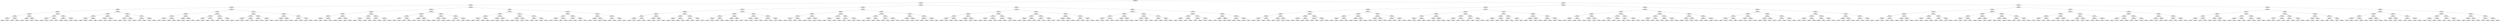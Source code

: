 ## [header material...]
## Command to get the layout: "dot -Teps thisfile > thisfile.eps"
graph "test"
{
node [shape="rectangle", fontsize=10, width=".2", height=".2", margin=0];
graph[fontsize=8];

n000 [label="clustersize = 14060
splitting feature:
((-0.627,-0.0129)-(0.291,0.225))"] ;
n000 -- n001 ;
n001 [label="clustersize = 7206
splitting feature:
((-0.571,-0.55)-(-0.629,0.47))"] ;
n001 -- n002 ;
n002 [label="clustersize = 3652
splitting feature:
((-0.877,0.749)-(0.354,-0.875))"] ;
n002 -- n003 ;
n003 [label="clustersize = 1510
splitting feature:
((-0.705,0.712)-(-0.846,0.643))"] ;
n003 -- n004 ;
n004 [label="clustersize = 515
splitting feature:
((-0.9,0.24)-(0.653,-0.28))"] ;
n004 -- n005 ;
n005 [label="clustersize = 360
splitting feature:
((0.13,0.245)-(-0.685,-0.918))"] ;
n005 -- n006 ;
n006 [label="clustersize = 180
splitting feature:
((-0.365,-0.37)-(-0.0959,0.597))"] ;
n006 -- n007 ;
n007 [label="clustersize = 75
splitting feature:
((0.0914,-0.995)-(0.466,0.938))"] ;
n007 -- n008 ;
n008 [label="clustersize = 47
splitting feature:
((-0.874,0.716)-(0.152,-0.945))"] ;
n008 -- n009 ;
n009 [label="clustersize = 35
pupil avg:
[ 0.12720724 -0.10298838]"] ;
n008 -- n010 ;
n010 [label="clustersize = 12
pupil avg:
[-0.09081012 -0.18017501]"] ;
n007 -- n011 ;
n011 [label="clustersize = 28
splitting feature:
((-0.924,-0.83)-(0.28,0.689))"] ;
n011 -- n012 ;
n012 [label="clustersize = 19
pupil avg:
[-0.28200282 -0.17448628]"] ;
n011 -- n013 ;
n013 [label="clustersize = 9
pupil avg:
[ 0.05084034 -0.15048242]"] ;
n006 -- n014 ;
n014 [label="clustersize = 105
splitting feature:
((0.0683,0.283)-(-0.442,0.546))"] ;
n014 -- n015 ;
n015 [label="clustersize = 82
splitting feature:
((0.153,0.0685)-(-0.16,0.886))"] ;
n015 -- n016 ;
n016 [label="clustersize = 71
pupil avg:
[ 0.13279954  0.02008465]"] ;
n015 -- n017 ;
n017 [label="clustersize = 11
pupil avg:
[ 0.33563802 -0.07560416]"] ;
n014 -- n018 ;
n018 [label="clustersize = 23
splitting feature:
((0.859,0.531)-(-0.965,-0.733))"] ;
n018 -- n019 ;
n019 [label="clustersize = 7
pupil avg:
[-0.06337403  0.01899267]"] ;
n018 -- n020 ;
n020 [label="clustersize = 16
pupil avg:
[ 0.13286727 -0.2255154 ]"] ;
n005 -- n021 ;
n021 [label="clustersize = 180
splitting feature:
((-0.237,0.829)-(-0.394,-0.468))"] ;
n021 -- n022 ;
n022 [label="clustersize = 35
splitting feature:
((-0.739,0.718)-(-0.34,0.414))"] ;
n022 -- n023 ;
n023 [label="clustersize = 17
splitting feature:
((-0.602,-0.269)-(0.00274,-0.128))"] ;
n023 -- n024 ;
n024 [label="clustersize = 11
pupil avg:
[ 0.01614783 -0.04381534]"] ;
n023 -- n025 ;
n025 [label="clustersize = 6
pupil avg:
[ 0.6583521   0.06924448]"] ;
n022 -- n026 ;
n026 [label="clustersize = 18
splitting feature:
((0.378,-0.828)-(0.169,0.291))"] ;
n026 -- n027 ;
n027 [label="clustersize = 7
pupil avg:
[-0.3225541  -0.23216825]"] ;
n026 -- n028 ;
n028 [label="clustersize = 11
pupil avg:
[ 0.15515175 -0.20314045]"] ;
n021 -- n029 ;
n029 [label="clustersize = 145
splitting feature:
((-0.0814,0.705)-(0.279,-0.47))"] ;
n029 -- n030 ;
n030 [label="clustersize = 80
splitting feature:
((-0.0582,0.668)-(-0.367,-0.238))"] ;
n030 -- n031 ;
n031 [label="clustersize = 29
pupil avg:
[-0.06625992 -0.04849169]"] ;
n030 -- n032 ;
n032 [label="clustersize = 51
pupil avg:
[-0.18444218 -0.22235567]"] ;
n029 -- n033 ;
n033 [label="clustersize = 65
splitting feature:
((0.716,0.765)-(0.0317,0.981))"] ;
n033 -- n034 ;
n034 [label="clustersize = 12
pupil avg:
[-0.14061632 -0.15561324]"] ;
n033 -- n035 ;
n035 [label="clustersize = 53
pupil avg:
[-0.36634514 -0.1304023 ]"] ;
n004 -- n036 ;
n036 [label="clustersize = 155
splitting feature:
((-0.697,-0.676)-(-0.0646,0.595))"] ;
n036 -- n037 ;
n037 [label="clustersize = 85
splitting feature:
((0.221,0.999)-(0.915,-0.883))"] ;
n037 -- n038 ;
n038 [label="clustersize = 63
splitting feature:
((0.525,-0.453)-(-0.183,0.629))"] ;
n038 -- n039 ;
n039 [label="clustersize = 41
splitting feature:
((-0.854,0.554)-(0.22,0.474))"] ;
n039 -- n040 ;
n040 [label="clustersize = 20
pupil avg:
[-0.43204465 -0.00997814]"] ;
n039 -- n041 ;
n041 [label="clustersize = 21
pupil avg:
[-0.35796396  0.075386  ]"] ;
n038 -- n042 ;
n042 [label="clustersize = 22
splitting feature:
((0.236,0.985)-(-0.981,0.231))"] ;
n042 -- n043 ;
n043 [label="clustersize = 17
pupil avg:
[-0.33757891 -0.06186775]"] ;
n042 -- n044 ;
n044 [label="clustersize = 5
pupil avg:
[-0.10572203 -0.23464576]"] ;
n037 -- n045 ;
n045 [label="clustersize = 22
splitting feature:
((0.548,-0.0203)-(-0.129,0.466))"] ;
n045 -- n046 ;
n046 [label="clustersize = 12
splitting feature:
((0.372,-0.227)-(-0.465,-0.0477))"] ;
n046 -- n047 ;
n047 [label="clustersize = 4
pupil avg:
[-0.45335411  0.25016801]"] ;
n046 -- n048 ;
n048 [label="clustersize = 8
pupil avg:
[-0.15400461  0.12866773]"] ;
n045 -- n049 ;
n049 [label="clustersize = 10
splitting feature:
((0.418,0.00897)-(-0.228,0.712))"] ;
n049 -- n050 ;
n050 [label="clustersize = 4
pupil avg:
[-0.26505921  0.04050484]"] ;
n049 -- n051 ;
n051 [label="clustersize = 6
pupil avg:
[ 0.11889731 -0.27609428]"] ;
n036 -- n052 ;
n052 [label="clustersize = 70
splitting feature:
((-0.768,-0.378)-(0.259,-0.0096))"] ;
n052 -- n053 ;
n053 [label="clustersize = 16
splitting feature:
((-0.41,0.262)-(0.169,-0.211))"] ;
n053 -- n054 ;
n054 [label="clustersize = 8
splitting feature:
((-0.544,-0.803)-(0.116,-0.626))"] ;
n054 -- n055 ;
n055 [label="clustersize = 4
pupil avg:
[ 0.20576299 -0.19859307]"] ;
n054 -- n056 ;
n056 [label="clustersize = 4
pupil avg:
[ 0.70487159 -0.20468292]"] ;
n053 -- n057 ;
n057 [label="clustersize = 8
splitting feature:
((-0.144,-0.444)-(-0.464,-0.0708))"] ;
n057 -- n058 ;
n058 [label="clustersize = 4
pupil avg:
[-0.3408979   0.12170846]"] ;
n057 -- n059 ;
n059 [label="clustersize = 4
pupil avg:
[-0.20387092 -0.1381776 ]"] ;
n052 -- n060 ;
n060 [label="clustersize = 54
splitting feature:
((0.26,0.378)-(0.0277,-0.0617))"] ;
n060 -- n061 ;
n061 [label="clustersize = 11
splitting feature:
((-0.0499,-0.196)-(0.459,0.667))"] ;
n061 -- n062 ;
n062 [label="clustersize = 7
pupil avg:
[-0.34850072 -0.03259637]"] ;
n061 -- n063 ;
n063 [label="clustersize = 4
pupil avg:
[-0.34692671  0.27676461]"] ;
n060 -- n064 ;
n064 [label="clustersize = 43
splitting feature:
((-0.234,0.643)-(0.343,-0.0828))"] ;
n064 -- n065 ;
n065 [label="clustersize = 14
pupil avg:
[-0.07611049 -0.0421331 ]"] ;
n064 -- n066 ;
n066 [label="clustersize = 29
pupil avg:
[-0.1341438   0.10641969]"] ;
n003 -- n067 ;
n067 [label="clustersize = 995
splitting feature:
((-0.507,-0.944)-(-0.0365,0.523))"] ;
n067 -- n068 ;
n068 [label="clustersize = 386
splitting feature:
((-0.373,0.46)-(-0.17,-0.364))"] ;
n068 -- n069 ;
n069 [label="clustersize = 156
splitting feature:
((-0.692,0.183)-(-0.431,-0.611))"] ;
n069 -- n070 ;
n070 [label="clustersize = 44
splitting feature:
((0.235,-0.19)-(0.0572,-0.663))"] ;
n070 -- n071 ;
n071 [label="clustersize = 16
splitting feature:
((-0.665,-0.779)-(-0.727,-0.845))"] ;
n071 -- n072 ;
n072 [label="clustersize = 9
pupil avg:
[ 0.22046557 -0.14822802]"] ;
n071 -- n073 ;
n073 [label="clustersize = 7
pupil avg:
[ 0.58396458 -0.16385059]"] ;
n070 -- n074 ;
n074 [label="clustersize = 28
splitting feature:
((-0.889,-0.00143)-(-0.857,-0.434))"] ;
n074 -- n075 ;
n075 [label="clustersize = 23
pupil avg:
[ 0.12888493 -0.15332641]"] ;
n074 -- n076 ;
n076 [label="clustersize = 5
pupil avg:
[-0.0542757  -0.17880689]"] ;
n069 -- n077 ;
n077 [label="clustersize = 112
splitting feature:
((0.664,0.986)-(-0.998,-0.867))"] ;
n077 -- n078 ;
n078 [label="clustersize = 20
splitting feature:
((-0.643,-0.294)-(-0.372,0.196))"] ;
n078 -- n079 ;
n079 [label="clustersize = 4
pupil avg:
[-0.37613636 -0.03402406]"] ;
n078 -- n080 ;
n080 [label="clustersize = 16
pupil avg:
[ 0.0254081 -0.1602871]"] ;
n077 -- n081 ;
n081 [label="clustersize = 92
splitting feature:
((-0.554,0.957)-(-0.547,0.221))"] ;
n081 -- n082 ;
n082 [label="clustersize = 14
pupil avg:
[ 0.36469283 -0.23441534]"] ;
n081 -- n083 ;
n083 [label="clustersize = 78
pupil avg:
[ 0.042267   -0.23241834]"] ;
n068 -- n084 ;
n084 [label="clustersize = 230
splitting feature:
((-0.398,-0.384)-(0.0335,0.0483))"] ;
n084 -- n085 ;
n085 [label="clustersize = 143
splitting feature:
((-0.213,-0.0457)-(0.00578,-0.475))"] ;
n085 -- n086 ;
n086 [label="clustersize = 85
splitting feature:
((0.492,0.98)-(0.12,0.345))"] ;
n086 -- n087 ;
n087 [label="clustersize = 24
pupil avg:
[-0.43340074 -0.27400558]"] ;
n086 -- n088 ;
n088 [label="clustersize = 61
pupil avg:
[-0.11824616 -0.24204445]"] ;
n085 -- n089 ;
n089 [label="clustersize = 58
splitting feature:
((0.453,0.577)-(-0.47,-0.0527))"] ;
n089 -- n090 ;
n090 [label="clustersize = 4
pupil avg:
[-0.04385965  0.13896199]"] ;
n089 -- n091 ;
n091 [label="clustersize = 54
pupil avg:
[-0.34478812 -0.21555813]"] ;
n084 -- n092 ;
n092 [label="clustersize = 87
splitting feature:
((-0.282,0.662)-(-0.229,-0.342))"] ;
n092 -- n093 ;
n093 [label="clustersize = 15
splitting feature:
((-0.949,-0.988)-(0.555,0.0949))"] ;
n093 -- n094 ;
n094 [label="clustersize = 8
pupil avg:
[ 0.53204854 -0.04614696]"] ;
n093 -- n095 ;
n095 [label="clustersize = 7
pupil avg:
[ 0.07480477  0.02669154]"] ;
n092 -- n096 ;
n096 [label="clustersize = 72
splitting feature:
((0.718,0.0627)-(-0.484,0.35))"] ;
n096 -- n097 ;
n097 [label="clustersize = 16
pupil avg:
[ 0.2273779   0.09532894]"] ;
n096 -- n098 ;
n098 [label="clustersize = 56
pupil avg:
[-0.06292673 -0.04163784]"] ;
n067 -- n099 ;
n099 [label="clustersize = 609
splitting feature:
((-0.132,-0.248)-(-0.943,0.226))"] ;
n099 -- n100 ;
n100 [label="clustersize = 272
splitting feature:
((-0.954,-0.105)-(-0.994,0.762))"] ;
n100 -- n101 ;
n101 [label="clustersize = 130
splitting feature:
((-0.0111,-0.133)-(-0.118,0.329))"] ;
n101 -- n102 ;
n102 [label="clustersize = 56
splitting feature:
((-0.972,-0.852)-(0.992,-0.458))"] ;
n102 -- n103 ;
n103 [label="clustersize = 37
pupil avg:
[-0.16758877 -0.12809078]"] ;
n102 -- n104 ;
n104 [label="clustersize = 19
pupil avg:
[-0.02790453 -0.02394602]"] ;
n101 -- n105 ;
n105 [label="clustersize = 74
splitting feature:
((0.157,-0.356)-(-0.979,-0.192))"] ;
n105 -- n106 ;
n106 [label="clustersize = 38
pupil avg:
[ 0.18047403 -0.02628231]"] ;
n105 -- n107 ;
n107 [label="clustersize = 36
pupil avg:
[-0.02863101 -0.16140426]"] ;
n100 -- n108 ;
n108 [label="clustersize = 142
splitting feature:
((0.881,0.934)-(0.572,0.664))"] ;
n108 -- n109 ;
n109 [label="clustersize = 67
splitting feature:
((-0.282,0.913)-(-0.392,-0.162))"] ;
n109 -- n110 ;
n110 [label="clustersize = 29
pupil avg:
[ 0.50352531 -0.16798368]"] ;
n109 -- n111 ;
n111 [label="clustersize = 38
pupil avg:
[ 0.21998823 -0.14741523]"] ;
n108 -- n112 ;
n112 [label="clustersize = 75
splitting feature:
((-0.0535,-0.99)-(-0.149,0.85))"] ;
n112 -- n113 ;
n113 [label="clustersize = 27
pupil avg:
[-0.03990538  0.00484343]"] ;
n112 -- n114 ;
n114 [label="clustersize = 48
pupil avg:
[ 0.2249769  -0.07445815]"] ;
n099 -- n115 ;
n115 [label="clustersize = 337
splitting feature:
((-0.439,0.0505)-(-0.632,-0.484))"] ;
n115 -- n116 ;
n116 [label="clustersize = 191
splitting feature:
((-0.351,-0.844)-(0.911,0.428))"] ;
n116 -- n117 ;
n117 [label="clustersize = 157
splitting feature:
((-0.128,-0.646)-(-0.385,0.964))"] ;
n117 -- n118 ;
n118 [label="clustersize = 67
pupil avg:
[ 0.18301208 -0.12669905]"] ;
n117 -- n119 ;
n119 [label="clustersize = 90
pupil avg:
[ 0.33130651 -0.18657048]"] ;
n116 -- n120 ;
n120 [label="clustersize = 34
splitting feature:
((0.0307,0.837)-(-0.688,0.327))"] ;
n120 -- n121 ;
n121 [label="clustersize = 23
pupil avg:
[ 0.54771141 -0.11354779]"] ;
n120 -- n122 ;
n122 [label="clustersize = 11
pupil avg:
[ 0.43785087 -0.20989248]"] ;
n115 -- n123 ;
n123 [label="clustersize = 146
splitting feature:
((-0.222,0.0164)-(0.15,0.649))"] ;
n123 -- n124 ;
n124 [label="clustersize = 64
splitting feature:
((0.662,0.778)-(0.107,-0.518))"] ;
n124 -- n125 ;
n125 [label="clustersize = 4
pupil avg:
[-0.10986773  0.02702231]"] ;
n124 -- n126 ;
n126 [label="clustersize = 60
pupil avg:
[ 0.28579564 -0.07275078]"] ;
n123 -- n127 ;
n127 [label="clustersize = 82
splitting feature:
((-0.27,0.777)-(-0.126,0.848))"] ;
n127 -- n128 ;
n128 [label="clustersize = 24
pupil avg:
[ 0.52403407 -0.11532329]"] ;
n127 -- n129 ;
n129 [label="clustersize = 58
pupil avg:
[ 0.4854473   0.04321612]"] ;
n002 -- n130 ;
n130 [label="clustersize = 2142
splitting feature:
((-0.272,-0.427)-(-0.26,0.698))"] ;
n130 -- n131 ;
n131 [label="clustersize = 1488
splitting feature:
((-0.127,0.626)-(-0.923,-0.405))"] ;
n131 -- n132 ;
n132 [label="clustersize = 767
splitting feature:
((0.487,-0.492)-(-0.955,-0.572))"] ;
n132 -- n133 ;
n133 [label="clustersize = 590
splitting feature:
((-0.61,-0.93)-(0.39,-0.213))"] ;
n133 -- n134 ;
n134 [label="clustersize = 235
splitting feature:
((-0.344,-0.653)-(-0.157,0.729))"] ;
n134 -- n135 ;
n135 [label="clustersize = 181
splitting feature:
((-0.365,0.343)-(0.356,-0.0524))"] ;
n135 -- n136 ;
n136 [label="clustersize = 120
pupil avg:
[-0.27887156 -0.08491072]"] ;
n135 -- n137 ;
n137 [label="clustersize = 61
pupil avg:
[-0.18736178  0.08545583]"] ;
n134 -- n138 ;
n138 [label="clustersize = 54
splitting feature:
((0.767,0.907)-(0.959,-0.677))"] ;
n138 -- n139 ;
n139 [label="clustersize = 23
pupil avg:
[-0.1806935   0.02373791]"] ;
n138 -- n140 ;
n140 [label="clustersize = 31
pupil avg:
[ 0.06791542 -0.01206159]"] ;
n133 -- n141 ;
n141 [label="clustersize = 355
splitting feature:
((-0.0136,0.628)-(0.426,-0.19))"] ;
n141 -- n142 ;
n142 [label="clustersize = 184
splitting feature:
((0.0611,-0.976)-(0.303,0.831))"] ;
n142 -- n143 ;
n143 [label="clustersize = 145
pupil avg:
[-0.04409335  0.02868058]"] ;
n142 -- n144 ;
n144 [label="clustersize = 39
pupil avg:
[ 0.13455315  0.07746015]"] ;
n141 -- n145 ;
n145 [label="clustersize = 171
splitting feature:
((0.646,-0.772)-(-0.109,0.836))"] ;
n145 -- n146 ;
n146 [label="clustersize = 113
pupil avg:
[-0.17303319  0.18364247]"] ;
n145 -- n147 ;
n147 [label="clustersize = 58
pupil avg:
[-0.04609977  0.09637164]"] ;
n132 -- n148 ;
n148 [label="clustersize = 177
splitting feature:
((-0.934,-0.211)-(-0.518,0.227))"] ;
n148 -- n149 ;
n149 [label="clustersize = 47
splitting feature:
((-0.888,0.18)-(0.75,-0.623))"] ;
n149 -- n150 ;
n150 [label="clustersize = 32
splitting feature:
((-0.414,-0.303)-(-0.951,0.613))"] ;
n150 -- n151 ;
n151 [label="clustersize = 28
pupil avg:
[-0.10049393 -0.09767504]"] ;
n150 -- n152 ;
n152 [label="clustersize = 4
pupil avg:
[ 0.23808387 -0.02599416]"] ;
n149 -- n153 ;
n153 [label="clustersize = 15
splitting feature:
((-0.843,-0.917)-(0.0314,-0.904))"] ;
n153 -- n154 ;
n154 [label="clustersize = 9
pupil avg:
[ 0.31942016 -0.15237624]"] ;
n153 -- n155 ;
n155 [label="clustersize = 6
pupil avg:
[ 0.00791747 -0.02951457]"] ;
n148 -- n156 ;
n156 [label="clustersize = 130
splitting feature:
((-0.485,0.524)-(-0.038,-0.456))"] ;
n156 -- n157 ;
n157 [label="clustersize = 46
splitting feature:
((0.492,-0.278)-(-0.169,-0.116))"] ;
n157 -- n158 ;
n158 [label="clustersize = 6
pupil avg:
[ 0.20462692 -0.21427227]"] ;
n157 -- n159 ;
n159 [label="clustersize = 40
pupil avg:
[-0.15352807 -0.20336356]"] ;
n156 -- n160 ;
n160 [label="clustersize = 84
splitting feature:
((-0.268,0.965)-(-0.672,0.748))"] ;
n160 -- n161 ;
n161 [label="clustersize = 49
pupil avg:
[-0.20420473 -0.04460492]"] ;
n160 -- n162 ;
n162 [label="clustersize = 35
pupil avg:
[-0.37796972 -0.15580361]"] ;
n131 -- n163 ;
n163 [label="clustersize = 721
splitting feature:
((-0.964,-0.584)-(0.309,0.598))"] ;
n163 -- n164 ;
n164 [label="clustersize = 609
splitting feature:
((0.125,0.495)-(-0.989,-0.866))"] ;
n164 -- n165 ;
n165 [label="clustersize = 171
splitting feature:
((0.0424,-0.104)-(-0.398,-0.411))"] ;
n165 -- n166 ;
n166 [label="clustersize = 106
splitting feature:
((0.83,0.954)-(-0.677,0.511))"] ;
n166 -- n167 ;
n167 [label="clustersize = 28
pupil avg:
[-0.3473686   0.14498757]"] ;
n166 -- n168 ;
n168 [label="clustersize = 78
pupil avg:
[-0.20397339  0.03932917]"] ;
n165 -- n169 ;
n169 [label="clustersize = 65
splitting feature:
((-0.394,0.208)-(-0.626,-0.476))"] ;
n169 -- n170 ;
n170 [label="clustersize = 13
pupil avg:
[-0.2019238  -0.18434618]"] ;
n169 -- n171 ;
n171 [label="clustersize = 52
pupil avg:
[-0.42424885 -0.04326692]"] ;
n164 -- n172 ;
n172 [label="clustersize = 438
splitting feature:
((-0.43,-0.233)-(-0.89,-0.342))"] ;
n172 -- n173 ;
n173 [label="clustersize = 275
splitting feature:
((-0.418,-0.986)-(0.572,-0.961))"] ;
n173 -- n174 ;
n174 [label="clustersize = 263
pupil avg:
[-0.37877274 -0.22006572]"] ;
n173 -- n175 ;
n175 [label="clustersize = 12
pupil avg:
[ 0.00165277 -0.18843362]"] ;
n172 -- n176 ;
n176 [label="clustersize = 163
splitting feature:
((-0.883,-0.0739)-(0.0201,0.57))"] ;
n176 -- n177 ;
n177 [label="clustersize = 150
pupil avg:
[-0.37598165 -0.07446413]"] ;
n176 -- n178 ;
n178 [label="clustersize = 13
pupil avg:
[-0.06228968 -0.00933136]"] ;
n163 -- n179 ;
n179 [label="clustersize = 112
splitting feature:
((0.995,-0.999)-(0.585,-0.344))"] ;
n179 -- n180 ;
n180 [label="clustersize = 26
splitting feature:
((-0.411,0.369)-(0.0174,-0.891))"] ;
n180 -- n181 ;
n181 [label="clustersize = 12
splitting feature:
((-0.162,-0.126)-(-0.225,0.991))"] ;
n181 -- n182 ;
n182 [label="clustersize = 7
pupil avg:
[-0.15395868 -0.22082032]"] ;
n181 -- n183 ;
n183 [label="clustersize = 5
pupil avg:
[ 0.41374325 -0.10212104]"] ;
n180 -- n184 ;
n184 [label="clustersize = 14
splitting feature:
((-0.191,0.841)-(0.942,-0.125))"] ;
n184 -- n185 ;
n185 [label="clustersize = 5
pupil avg:
[-0.08969249 -0.03064406]"] ;
n184 -- n186 ;
n186 [label="clustersize = 9
pupil avg:
[-0.19696516  0.14796224]"] ;
n179 -- n187 ;
n187 [label="clustersize = 86
splitting feature:
((-0.768,0.337)-(0.315,-0.184))"] ;
n187 -- n188 ;
n188 [label="clustersize = 8
splitting feature:
((0.324,0.418)-(-0.405,0.894))"] ;
n188 -- n189 ;
n189 [label="clustersize = 4
pupil avg:
[-0.46685671 -0.20120614]"] ;
n188 -- n190 ;
n190 [label="clustersize = 4
pupil avg:
[ 0.0848514  -0.14197407]"] ;
n187 -- n191 ;
n191 [label="clustersize = 78
splitting feature:
((0.405,-0.0423)-(-0.323,-0.534))"] ;
n191 -- n192 ;
n192 [label="clustersize = 41
pupil avg:
[-0.18285359  0.21434712]"] ;
n191 -- n193 ;
n193 [label="clustersize = 37
pupil avg:
[-0.33961409  0.10136992]"] ;
n130 -- n194 ;
n194 [label="clustersize = 654
splitting feature:
((0.673,0.77)-(-0.2,0.98))"] ;
n194 -- n195 ;
n195 [label="clustersize = 256
splitting feature:
((-0.272,-0.213)-(-0.763,-0.244))"] ;
n195 -- n196 ;
n196 [label="clustersize = 77
splitting feature:
((0.513,0.0705)-(-0.92,0.929))"] ;
n196 -- n197 ;
n197 [label="clustersize = 59
splitting feature:
((0.239,-0.245)-(-0.662,-0.232))"] ;
n197 -- n198 ;
n198 [label="clustersize = 29
splitting feature:
((-0.741,-0.909)-(0.313,-0.846))"] ;
n198 -- n199 ;
n199 [label="clustersize = 4
pupil avg:
[ 0.16145833 -0.04987374]"] ;
n198 -- n200 ;
n200 [label="clustersize = 25
pupil avg:
[-0.13237998  0.14493491]"] ;
n197 -- n201 ;
n201 [label="clustersize = 30
splitting feature:
((0.482,0.693)-(-0.42,-0.415))"] ;
n201 -- n202 ;
n202 [label="clustersize = 5
pupil avg:
[ 0.08763119  0.00855053]"] ;
n201 -- n203 ;
n203 [label="clustersize = 25
pupil avg:
[-0.1798635  -0.15636969]"] ;
n196 -- n204 ;
n204 [label="clustersize = 18
splitting feature:
((-0.0577,-0.424)-(-0.311,-0.621))"] ;
n204 -- n205 ;
n205 [label="clustersize = 10
splitting feature:
((-0.289,0.846)-(-0.772,-0.0962))"] ;
n205 -- n206 ;
n206 [label="clustersize = 6
pupil avg:
[ 0.61158444 -0.21377099]"] ;
n205 -- n207 ;
n207 [label="clustersize = 4
pupil avg:
[ 0.36869896 -0.26463482]"] ;
n204 -- n208 ;
n208 [label="clustersize = 8
splitting feature:
((-0.92,0.55)-(0.147,-0.0181))"] ;
n208 -- n209 ;
n209 [label="clustersize = 4
pupil avg:
[-0.11863149 -0.26830821]"] ;
n208 -- n210 ;
n210 [label="clustersize = 4
pupil avg:
[ 0.11804484 -0.12504192]"] ;
n195 -- n211 ;
n211 [label="clustersize = 179
splitting feature:
((-0.702,-0.252)-(-0.0133,0.724))"] ;
n211 -- n212 ;
n212 [label="clustersize = 159
splitting feature:
((0.41,-0.393)-(0.0971,0.98))"] ;
n212 -- n213 ;
n213 [label="clustersize = 123
splitting feature:
((-0.697,0.365)-(-0.772,-0.769))"] ;
n213 -- n214 ;
n214 [label="clustersize = 35
pupil avg:
[-0.17136977  0.21155259]"] ;
n213 -- n215 ;
n215 [label="clustersize = 88
pupil avg:
[-0.32388936  0.21943811]"] ;
n212 -- n216 ;
n216 [label="clustersize = 36
splitting feature:
((-0.557,0.768)-(0.515,-0.869))"] ;
n216 -- n217 ;
n217 [label="clustersize = 9
pupil avg:
[-0.20386195  0.08041186]"] ;
n216 -- n218 ;
n218 [label="clustersize = 27
pupil avg:
[-0.0788228   0.18882738]"] ;
n211 -- n219 ;
n219 [label="clustersize = 20
splitting feature:
((-0.936,-0.661)-(0.651,0.219))"] ;
n219 -- n220 ;
n220 [label="clustersize = 8
splitting feature:
((0.913,0.745)-(-0.545,0.694))"] ;
n220 -- n221 ;
n221 [label="clustersize = 4
pupil avg:
[-0.03947368  0.06328321]"] ;
n220 -- n222 ;
n222 [label="clustersize = 4
pupil avg:
[ 0.49444444 -0.0875    ]"] ;
n219 -- n223 ;
n223 [label="clustersize = 12
splitting feature:
((0.72,0.556)-(-0.647,0.151))"] ;
n223 -- n224 ;
n224 [label="clustersize = 6
pupil avg:
[-0.18602366  0.303208  ]"] ;
n223 -- n225 ;
n225 [label="clustersize = 6
pupil avg:
[-0.04921284  0.13306064]"] ;
n194 -- n226 ;
n226 [label="clustersize = 398
splitting feature:
((0.396,-0.0185)-(0.000227,0.863))"] ;
n226 -- n227 ;
n227 [label="clustersize = 144
splitting feature:
((0.592,-0.233)-(-0.29,-0.64))"] ;
n227 -- n228 ;
n228 [label="clustersize = 51
splitting feature:
((-0.578,-0.307)-(-0.179,0.374))"] ;
n228 -- n229 ;
n229 [label="clustersize = 38
splitting feature:
((0.964,-0.89)-(0.629,-0.0922))"] ;
n229 -- n230 ;
n230 [label="clustersize = 5
pupil avg:
[ 0.23596229  0.03261608]"] ;
n229 -- n231 ;
n231 [label="clustersize = 33
pupil avg:
[-0.21796546  0.18936688]"] ;
n228 -- n232 ;
n232 [label="clustersize = 13
splitting feature:
((-0.991,-0.816)-(-0.277,0.194))"] ;
n232 -- n233 ;
n233 [label="clustersize = 4
pupil avg:
[-0.02657954  0.21483128]"] ;
n232 -- n234 ;
n234 [label="clustersize = 9
pupil avg:
[ 0.29549733 -0.03422125]"] ;
n227 -- n235 ;
n235 [label="clustersize = 93
splitting feature:
((-0.387,0.62)-(0.00683,-0.622))"] ;
n235 -- n236 ;
n236 [label="clustersize = 54
splitting feature:
((-0.777,0.923)-(0.94,-0.991))"] ;
n236 -- n237 ;
n237 [label="clustersize = 17
pupil avg:
[-0.0005713  -0.15409174]"] ;
n236 -- n238 ;
n238 [label="clustersize = 37
pupil avg:
[ 0.28693741 -0.1122578 ]"] ;
n235 -- n239 ;
n239 [label="clustersize = 39
splitting feature:
((-0.605,-0.577)-(0.356,-0.711))"] ;
n239 -- n240 ;
n240 [label="clustersize = 27
pupil avg:
[-0.15283623 -0.07125581]"] ;
n239 -- n241 ;
n241 [label="clustersize = 12
pupil avg:
[ 0.17806773  0.04588241]"] ;
n226 -- n242 ;
n242 [label="clustersize = 254
splitting feature:
((-0.184,0.798)-(-0.195,-0.159))"] ;
n242 -- n243 ;
n243 [label="clustersize = 141
splitting feature:
((-0.676,-0.299)-(-0.28,0.998))"] ;
n243 -- n244 ;
n244 [label="clustersize = 53
splitting feature:
((0.744,0.0384)-(0.953,0.0592))"] ;
n244 -- n245 ;
n245 [label="clustersize = 34
pupil avg:
[ 0.27689185 -0.05490271]"] ;
n244 -- n246 ;
n246 [label="clustersize = 19
pupil avg:
[ 0.03277225 -0.02435283]"] ;
n243 -- n247 ;
n247 [label="clustersize = 88
splitting feature:
((-0.43,0.00977)-(-0.374,0.733))"] ;
n247 -- n248 ;
n248 [label="clustersize = 29
pupil avg:
[ 0.28827944 -0.11809633]"] ;
n247 -- n249 ;
n249 [label="clustersize = 59
pupil avg:
[ 0.51030681 -0.06012961]"] ;
n242 -- n250 ;
n250 [label="clustersize = 113
splitting feature:
((-0.432,0.594)-(-0.542,0.243))"] ;
n250 -- n251 ;
n251 [label="clustersize = 57
splitting feature:
((-0.444,-0.175)-(-0.99,0.773))"] ;
n251 -- n252 ;
n252 [label="clustersize = 45
pupil avg:
[ 0.18400286 -0.18823918]"] ;
n251 -- n253 ;
n253 [label="clustersize = 12
pupil avg:
[ 0.52024925 -0.1525499 ]"] ;
n250 -- n254 ;
n254 [label="clustersize = 56
splitting feature:
((-0.572,0.72)-(0.343,0.376))"] ;
n254 -- n255 ;
n255 [label="clustersize = 32
pupil avg:
[-0.01622842 -0.2134479 ]"] ;
n254 -- n256 ;
n256 [label="clustersize = 24
pupil avg:
[ 0.00275716 -0.01824072]"] ;
n001 -- n257 ;
n257 [label="clustersize = 3554
splitting feature:
((-0.919,0.862)-(-0.113,-0.598))"] ;
n257 -- n258 ;
n258 [label="clustersize = 1241
splitting feature:
((-0.277,-0.449)-(-0.205,0.447))"] ;
n258 -- n259 ;
n259 [label="clustersize = 275
splitting feature:
((-0.011,0.764)-(-0.172,0.505))"] ;
n259 -- n260 ;
n260 [label="clustersize = 150
splitting feature:
((-0.382,-0.656)-(0.855,-0.738))"] ;
n260 -- n261 ;
n261 [label="clustersize = 103
splitting feature:
((0.165,0.64)-(-0.153,0.776))"] ;
n261 -- n262 ;
n262 [label="clustersize = 49
splitting feature:
((-0.685,0.676)-(-0.603,-0.571))"] ;
n262 -- n263 ;
n263 [label="clustersize = 38
splitting feature:
((-0.387,-0.149)-(0.159,0.0361))"] ;
n263 -- n264 ;
n264 [label="clustersize = 18
pupil avg:
[ 0.50786759  0.01729011]"] ;
n263 -- n265 ;
n265 [label="clustersize = 20
pupil avg:
[ 0.29197256  0.14393771]"] ;
n262 -- n266 ;
n266 [label="clustersize = 11
splitting feature:
((-0.286,0.147)-(-0.57,0.926))"] ;
n266 -- n267 ;
n267 [label="clustersize = 4
pupil avg:
[-0.05632664 -0.1232322 ]"] ;
n266 -- n268 ;
n268 [label="clustersize = 7
pupil avg:
[ 0.09758192  0.14902602]"] ;
n261 -- n269 ;
n269 [label="clustersize = 54
splitting feature:
((-0.281,-0.486)-(-0.0383,0.625))"] ;
n269 -- n270 ;
n270 [label="clustersize = 36
splitting feature:
((0.0418,-0.591)-(-0.212,0.169))"] ;
n270 -- n271 ;
n271 [label="clustersize = 9
pupil avg:
[-0.18734482 -0.18032639]"] ;
n270 -- n272 ;
n272 [label="clustersize = 27
pupil avg:
[ 0.12666968 -0.24914195]"] ;
n269 -- n273 ;
n273 [label="clustersize = 18
splitting feature:
((-0.64,0.693)-(-0.222,0.201))"] ;
n273 -- n274 ;
n274 [label="clustersize = 8
pupil avg:
[ 0.54884036  0.01274173]"] ;
n273 -- n275 ;
n275 [label="clustersize = 10
pupil avg:
[ 0.18867116 -0.14154899]"] ;
n260 -- n276 ;
n276 [label="clustersize = 47
splitting feature:
((0.125,0.802)-(-0.237,0.712))"] ;
n276 -- n277 ;
n277 [label="clustersize = 29
splitting feature:
((-0.255,0.907)-(0.951,-0.644))"] ;
n277 -- n278 ;
n278 [label="clustersize = 10
splitting feature:
((0.883,-0.936)-(-0.704,0.763))"] ;
n278 -- n279 ;
n279 [label="clustersize = 4
pupil avg:
[ 0.80555556 -0.06962963]"] ;
n278 -- n280 ;
n280 [label="clustersize = 6
pupil avg:
[ 0.6070603  0.2404637]"] ;
n277 -- n281 ;
n281 [label="clustersize = 19
splitting feature:
((0.986,-0.914)-(0.179,-0.914))"] ;
n281 -- n282 ;
n282 [label="clustersize = 15
pupil avg:
[ 0.57369663  0.21989406]"] ;
n281 -- n283 ;
n283 [label="clustersize = 4
pupil avg:
[ 0.16763557  0.28591954]"] ;
n276 -- n284 ;
n284 [label="clustersize = 18
splitting feature:
((-0.608,-0.108)-(-0.561,0.233))"] ;
n284 -- n285 ;
n285 [label="clustersize = 8
splitting feature:
((-0.28,-0.914)-(-0.287,-0.648))"] ;
n285 -- n286 ;
n286 [label="clustersize = 4
pupil avg:
[ 0.79821429 -0.22291667]"] ;
n285 -- n287 ;
n287 [label="clustersize = 4
pupil avg:
[ 0.60520833 -0.12708333]"] ;
n284 -- n288 ;
n288 [label="clustersize = 10
splitting feature:
((0.378,0.268)-(0.332,0.62))"] ;
n288 -- n289 ;
n289 [label="clustersize = 5
pupil avg:
[ 0.87475585 -0.21829334]"] ;
n288 -- n290 ;
n290 [label="clustersize = 5
pupil avg:
[ 0.77486422 -0.28487306]"] ;
n259 -- n291 ;
n291 [label="clustersize = 125
splitting feature:
((-0.172,-0.92)-(-0.981,0.741))"] ;
n291 -- n292 ;
n292 [label="clustersize = 63
splitting feature:
((0.164,0.106)-(-0.833,0.835))"] ;
n292 -- n293 ;
n293 [label="clustersize = 47
splitting feature:
((-0.259,0.801)-(-0.503,-0.608))"] ;
n293 -- n294 ;
n294 [label="clustersize = 13
splitting feature:
((0.175,-0.241)-(-0.369,0.685))"] ;
n294 -- n295 ;
n295 [label="clustersize = 7
pupil avg:
[-0.25018118 -0.06498825]"] ;
n294 -- n296 ;
n296 [label="clustersize = 6
pupil avg:
[-0.05108981 -0.22727866]"] ;
n293 -- n297 ;
n297 [label="clustersize = 34
splitting feature:
((0.467,0.821)-(0.247,-0.453))"] ;
n297 -- n298 ;
n298 [label="clustersize = 4
pupil avg:
[-0.16603108 -0.28587567]"] ;
n297 -- n299 ;
n299 [label="clustersize = 30
pupil avg:
[-0.29834445 -0.14236132]"] ;
n292 -- n300 ;
n300 [label="clustersize = 16
splitting feature:
((0.0562,0.467)-(-0.862,0.914))"] ;
n300 -- n301 ;
n301 [label="clustersize = 8
splitting feature:
((0.919,0.131)-(0.853,-0.716))"] ;
n301 -- n302 ;
n302 [label="clustersize = 4
pupil avg:
[-0.28470432 -0.03659884]"] ;
n301 -- n303 ;
n303 [label="clustersize = 4
pupil avg:
[ 0.12029832 -0.19076033]"] ;
n300 -- n304 ;
n304 [label="clustersize = 8
splitting feature:
((-0.082,0.806)-(0.893,0.64))"] ;
n304 -- n305 ;
n305 [label="clustersize = 4
pupil avg:
[ 0.2328854 -0.2363717]"] ;
n304 -- n306 ;
n306 [label="clustersize = 4
pupil avg:
[-0.04102564 -0.3507326 ]"] ;
n291 -- n307 ;
n307 [label="clustersize = 62
splitting feature:
((-0.412,0.652)-(-0.27,-0.519))"] ;
n307 -- n308 ;
n308 [label="clustersize = 29
splitting feature:
((0.768,0.777)-(0.775,-0.0193))"] ;
n308 -- n309 ;
n309 [label="clustersize = 8
splitting feature:
((-0.156,0.908)-(-0.218,-0.0223))"] ;
n309 -- n310 ;
n310 [label="clustersize = 4
pupil avg:
[ 0.2930839  -0.21853741]"] ;
n309 -- n311 ;
n311 [label="clustersize = 4
pupil avg:
[-0.11928629 -0.24176118]"] ;
n308 -- n312 ;
n312 [label="clustersize = 21
splitting feature:
((0.0876,0.119)-(-0.0783,0.818))"] ;
n312 -- n313 ;
n313 [label="clustersize = 9
pupil avg:
[ 0.25619611 -0.25087323]"] ;
n312 -- n314 ;
n314 [label="clustersize = 12
pupil avg:
[ 0.59034108 -0.27617808]"] ;
n307 -- n315 ;
n315 [label="clustersize = 33
splitting feature:
((-0.978,0.0124)-(0.449,0.542))"] ;
n315 -- n316 ;
n316 [label="clustersize = 23
splitting feature:
((-0.0985,-0.517)-(0.936,-0.299))"] ;
n316 -- n317 ;
n317 [label="clustersize = 17
pupil avg:
[ 0.14826049 -0.22996894]"] ;
n316 -- n318 ;
n318 [label="clustersize = 6
pupil avg:
[-0.244912   -0.10499252]"] ;
n315 -- n319 ;
n319 [label="clustersize = 10
splitting feature:
((0.322,0.753)-(-0.254,-0.917))"] ;
n319 -- n320 ;
n320 [label="clustersize = 6
pupil avg:
[ 0.4941737   0.10408859]"] ;
n319 -- n321 ;
n321 [label="clustersize = 4
pupil avg:
[ 0.22803293  0.07852402]"] ;
n258 -- n322 ;
n322 [label="clustersize = 966
splitting feature:
((-0.469,0.307)-(0.18,0.295))"] ;
n322 -- n323 ;
n323 [label="clustersize = 652
splitting feature:
((-0.766,0.736)-(0.39,0.733))"] ;
n323 -- n324 ;
n324 [label="clustersize = 518
splitting feature:
((-0.749,0.688)-(-0.227,-0.611))"] ;
n324 -- n325 ;
n325 [label="clustersize = 443
splitting feature:
((-0.195,0.957)-(-0.429,0.741))"] ;
n325 -- n326 ;
n326 [label="clustersize = 172
splitting feature:
((-0.903,-0.37)-(-0.253,0.992))"] ;
n326 -- n327 ;
n327 [label="clustersize = 12
pupil avg:
[ 0.32616802 -0.18436949]"] ;
n326 -- n328 ;
n328 [label="clustersize = 160
pupil avg:
[ 0.60653613 -0.0736218 ]"] ;
n325 -- n329 ;
n329 [label="clustersize = 271
splitting feature:
((-0.934,-0.979)-(0.642,-0.126))"] ;
n329 -- n330 ;
n330 [label="clustersize = 168
pupil avg:
[ 0.52631562 -0.22997672]"] ;
n329 -- n331 ;
n331 [label="clustersize = 103
pupil avg:
[ 0.42620572 -0.16427851]"] ;
n324 -- n332 ;
n332 [label="clustersize = 75
splitting feature:
((-0.481,0.835)-(-0.126,-0.749))"] ;
n332 -- n333 ;
n333 [label="clustersize = 57
splitting feature:
((-0.376,0.891)-(0.0551,0.141))"] ;
n333 -- n334 ;
n334 [label="clustersize = 46
pupil avg:
[ 0.39766521 -0.24238802]"] ;
n333 -- n335 ;
n335 [label="clustersize = 11
pupil avg:
[ 0.13446725 -0.21657142]"] ;
n332 -- n336 ;
n336 [label="clustersize = 18
splitting feature:
((-0.14,-0.488)-(-0.0509,-0.0821))"] ;
n336 -- n337 ;
n337 [label="clustersize = 5
pupil avg:
[ 0.25506698 -0.19002392]"] ;
n336 -- n338 ;
n338 [label="clustersize = 13
pupil avg:
[-0.01605581 -0.10940437]"] ;
n323 -- n339 ;
n339 [label="clustersize = 134
splitting feature:
((-0.29,0.432)-(-0.233,0.609))"] ;
n339 -- n340 ;
n340 [label="clustersize = 55
splitting feature:
((0.815,-0.923)-(-0.647,-0.588))"] ;
n340 -- n341 ;
n341 [label="clustersize = 17
splitting feature:
((-0.375,0.909)-(0.00675,0.733))"] ;
n341 -- n342 ;
n342 [label="clustersize = 4
pupil avg:
[ 0.42692808 -0.25930127]"] ;
n341 -- n343 ;
n343 [label="clustersize = 13
pupil avg:
[ 0.57747452  0.13308254]"] ;
n340 -- n344 ;
n344 [label="clustersize = 38
splitting feature:
((0.368,0.26)-(-0.241,-0.294))"] ;
n344 -- n345 ;
n345 [label="clustersize = 17
pupil avg:
[ 0.10780231  0.04809333]"] ;
n344 -- n346 ;
n346 [label="clustersize = 21
pupil avg:
[ 0.25937694 -0.20569026]"] ;
n339 -- n347 ;
n347 [label="clustersize = 79
splitting feature:
((-0.942,0.379)-(0.41,0.429))"] ;
n347 -- n348 ;
n348 [label="clustersize = 36
splitting feature:
((-0.746,-0.136)-(-0.324,-0.733))"] ;
n348 -- n349 ;
n349 [label="clustersize = 32
pupil avg:
[ 0.5751249  -0.05341851]"] ;
n348 -- n350 ;
n350 [label="clustersize = 4
pupil avg:
[ 0.11002914 -0.02921911]"] ;
n347 -- n351 ;
n351 [label="clustersize = 43
splitting feature:
((-0.345,-0.331)-(0.543,0.745))"] ;
n351 -- n352 ;
n352 [label="clustersize = 6
pupil avg:
[ 0.345094    0.15184683]"] ;
n351 -- n353 ;
n353 [label="clustersize = 37
pupil avg:
[ 0.57135016  0.13336548]"] ;
n322 -- n354 ;
n354 [label="clustersize = 314
splitting feature:
((-0.831,0.555)-(0.332,-0.0772))"] ;
n354 -- n355 ;
n355 [label="clustersize = 259
splitting feature:
((-0.0426,0.742)-(-0.143,-0.0292))"] ;
n355 -- n356 ;
n356 [label="clustersize = 140
splitting feature:
((-0.831,-0.507)-(0.872,-0.457))"] ;
n356 -- n357 ;
n357 [label="clustersize = 93
splitting feature:
((-0.773,0.0314)-(-0.289,0.489))"] ;
n357 -- n358 ;
n358 [label="clustersize = 54
pupil avg:
[ 0.50604197  0.05504488]"] ;
n357 -- n359 ;
n359 [label="clustersize = 39
pupil avg:
[ 0.50762283 -0.07916003]"] ;
n356 -- n360 ;
n360 [label="clustersize = 47
splitting feature:
((-0.79,0.832)-(-0.587,0.419))"] ;
n360 -- n361 ;
n361 [label="clustersize = 29
pupil avg:
[ 0.51699721  0.12292639]"] ;
n360 -- n362 ;
n362 [label="clustersize = 18
pupil avg:
[ 0.27318311  0.05865496]"] ;
n355 -- n363 ;
n363 [label="clustersize = 119
splitting feature:
((-0.14,0.0496)-(-0.918,0.864))"] ;
n363 -- n364 ;
n364 [label="clustersize = 92
splitting feature:
((0.138,0.112)-(0.191,0.685))"] ;
n364 -- n365 ;
n365 [label="clustersize = 61
pupil avg:
[ 0.20132402 -0.03334972]"] ;
n364 -- n366 ;
n366 [label="clustersize = 31
pupil avg:
[ 0.3758775  -0.01688302]"] ;
n363 -- n367 ;
n367 [label="clustersize = 27
splitting feature:
((-0.195,-0.795)-(0.294,0.558))"] ;
n367 -- n368 ;
n368 [label="clustersize = 8
pupil avg:
[ 0.32626358  0.03028926]"] ;
n367 -- n369 ;
n369 [label="clustersize = 19
pupil avg:
[ 0.55084821  0.03879836]"] ;
n354 -- n370 ;
n370 [label="clustersize = 55
splitting feature:
((-0.131,-0.0435)-(-0.719,0.244))"] ;
n370 -- n371 ;
n371 [label="clustersize = 32
splitting feature:
((-0.0276,0.437)-(0.261,0.435))"] ;
n371 -- n372 ;
n372 [label="clustersize = 22
splitting feature:
((-0.903,-0.678)-(0.583,0.288))"] ;
n372 -- n373 ;
n373 [label="clustersize = 5
pupil avg:
[-0.23252747 -0.10417582]"] ;
n372 -- n374 ;
n374 [label="clustersize = 17
pupil avg:
[ 0.0069279  -0.00682839]"] ;
n371 -- n375 ;
n375 [label="clustersize = 10
splitting feature:
((-0.00621,0.655)-(-0.0159,0.284))"] ;
n375 -- n376 ;
n376 [label="clustersize = 6
pupil avg:
[ 0.50111925  0.22459947]"] ;
n375 -- n377 ;
n377 [label="clustersize = 4
pupil avg:
[ 0.09120879  0.11831502]"] ;
n370 -- n378 ;
n378 [label="clustersize = 23
splitting feature:
((0.0646,0.525)-(-0.0456,0.113))"] ;
n378 -- n379 ;
n379 [label="clustersize = 13
splitting feature:
((0.0595,-0.0389)-(-0.599,0.783))"] ;
n379 -- n380 ;
n380 [label="clustersize = 8
pupil avg:
[ 0.35154804  0.1209857 ]"] ;
n379 -- n381 ;
n381 [label="clustersize = 5
pupil avg:
[ 0.60967305  0.1795483 ]"] ;
n378 -- n382 ;
n382 [label="clustersize = 10
splitting feature:
((-0.705,0.861)-(0.0451,0.604))"] ;
n382 -- n383 ;
n383 [label="clustersize = 5
pupil avg:
[ 0.32408861 -0.01301238]"] ;
n382 -- n384 ;
n384 [label="clustersize = 5
pupil avg:
[ 0.13845946  0.00494071]"] ;
n257 -- n385 ;
n385 [label="clustersize = 2313
splitting feature:
((0.221,-0.575)-(-0.144,-0.82))"] ;
n385 -- n386 ;
n386 [label="clustersize = 1086
splitting feature:
((-0.637,0.733)-(-0.162,-0.838))"] ;
n386 -- n387 ;
n387 [label="clustersize = 773
splitting feature:
((-0.563,0.849)-(-0.152,-0.266))"] ;
n387 -- n388 ;
n388 [label="clustersize = 334
splitting feature:
((0.194,0.957)-(-0.995,0.0985))"] ;
n388 -- n389 ;
n389 [label="clustersize = 203
splitting feature:
((0.414,-0.962)-(0.779,-0.498))"] ;
n389 -- n390 ;
n390 [label="clustersize = 69
splitting feature:
((0.127,-0.274)-(-0.0486,-0.559))"] ;
n390 -- n391 ;
n391 [label="clustersize = 47
pupil avg:
[ 0.32958798  0.16690867]"] ;
n390 -- n392 ;
n392 [label="clustersize = 22
pupil avg:
[ 0.2209973  -0.02460299]"] ;
n389 -- n393 ;
n393 [label="clustersize = 134
splitting feature:
((0.359,0.634)-(-0.202,0.178))"] ;
n393 -- n394 ;
n394 [label="clustersize = 82
pupil avg:
[ 0.49748834  0.19955876]"] ;
n393 -- n395 ;
n395 [label="clustersize = 52
pupil avg:
[ 0.43831341  0.05208018]"] ;
n388 -- n396 ;
n396 [label="clustersize = 131
splitting feature:
((0.768,0.81)-(0.514,-0.218))"] ;
n396 -- n397 ;
n397 [label="clustersize = 23
splitting feature:
((0.131,-0.829)-(0.000508,0.908))"] ;
n397 -- n398 ;
n398 [label="clustersize = 13
pupil avg:
[ 0.03990497 -0.03301126]"] ;
n397 -- n399 ;
n399 [label="clustersize = 10
pupil avg:
[ 0.29785429  0.01444252]"] ;
n396 -- n400 ;
n400 [label="clustersize = 108
splitting feature:
((0.272,-0.0802)-(-0.325,0.769))"] ;
n400 -- n401 ;
n401 [label="clustersize = 32
pupil avg:
[ 0.38261118  0.05308796]"] ;
n400 -- n402 ;
n402 [label="clustersize = 76
pupil avg:
[ 0.47398804 -0.24381046]"] ;
n387 -- n403 ;
n403 [label="clustersize = 439
splitting feature:
((-0.782,-0.456)-(0.163,0.475))"] ;
n403 -- n404 ;
n404 [label="clustersize = 172
splitting feature:
((-0.285,0.973)-(-0.731,0.0559))"] ;
n404 -- n405 ;
n405 [label="clustersize = 16
splitting feature:
((0.981,-0.552)-(-0.895,0.226))"] ;
n405 -- n406 ;
n406 [label="clustersize = 6
pupil avg:
[ 0.71699522 -0.30118728]"] ;
n405 -- n407 ;
n407 [label="clustersize = 10
pupil avg:
[ 0.2416764  -0.15920911]"] ;
n404 -- n408 ;
n408 [label="clustersize = 156
splitting feature:
((0.0339,-0.0701)-(-0.726,0.932))"] ;
n408 -- n409 ;
n409 [label="clustersize = 133
pupil avg:
[ 0.01079006 -0.00442923]"] ;
n408 -- n410 ;
n410 [label="clustersize = 23
pupil avg:
[ 0.18622813 -0.04406783]"] ;
n403 -- n411 ;
n411 [label="clustersize = 267
splitting feature:
((-0.36,0.645)-(0.0244,0.0271))"] ;
n411 -- n412 ;
n412 [label="clustersize = 80
splitting feature:
((0.991,0.831)-(0.496,0.0402))"] ;
n412 -- n413 ;
n413 [label="clustersize = 7
pupil avg:
[ 0.05847949 -0.08660645]"] ;
n412 -- n414 ;
n414 [label="clustersize = 73
pupil avg:
[ 0.40503049 -0.0358792 ]"] ;
n411 -- n415 ;
n415 [label="clustersize = 187
splitting feature:
((-0.051,0.776)-(0.136,0.0319))"] ;
n415 -- n416 ;
n416 [label="clustersize = 53
pupil avg:
[ 0.41507704  0.06114333]"] ;
n415 -- n417 ;
n417 [label="clustersize = 134
pupil avg:
[ 0.10150548  0.07939775]"] ;
n386 -- n418 ;
n418 [label="clustersize = 313
splitting feature:
((-0.00591,0.957)-(-0.545,-0.911))"] ;
n418 -- n419 ;
n419 [label="clustersize = 184
splitting feature:
((-0.608,0.981)-(-0.996,0.882))"] ;
n419 -- n420 ;
n420 [label="clustersize = 142
splitting feature:
((0.866,-0.653)-(0.137,0.974))"] ;
n420 -- n421 ;
n421 [label="clustersize = 15
splitting feature:
((-0.234,-0.689)-(-0.436,0.969))"] ;
n421 -- n422 ;
n422 [label="clustersize = 8
pupil avg:
[ 0.11604576  0.0113793 ]"] ;
n421 -- n423 ;
n423 [label="clustersize = 7
pupil avg:
[ 0.40566785 -0.26077538]"] ;
n420 -- n424 ;
n424 [label="clustersize = 127
splitting feature:
((0.0617,-0.916)-(-0.215,-0.814))"] ;
n424 -- n425 ;
n425 [label="clustersize = 61
pupil avg:
[-0.05133231  0.10487543]"] ;
n424 -- n426 ;
n426 [label="clustersize = 66
pupil avg:
[ 0.08871644  0.02209274]"] ;
n419 -- n427 ;
n427 [label="clustersize = 42
splitting feature:
((-0.626,0.421)-(-0.366,0.512))"] ;
n427 -- n428 ;
n428 [label="clustersize = 23
splitting feature:
((-0.0826,-0.916)-(0.946,-0.161))"] ;
n428 -- n429 ;
n429 [label="clustersize = 17
pupil avg:
[ 0.0639602   0.14109917]"] ;
n428 -- n430 ;
n430 [label="clustersize = 6
pupil avg:
[ 0.47723511  0.20223002]"] ;
n427 -- n431 ;
n431 [label="clustersize = 19
splitting feature:
((-0.44,-0.00876)-(0.233,0.0367))"] ;
n431 -- n432 ;
n432 [label="clustersize = 14
pupil avg:
[ 0.31412983 -0.22389084]"] ;
n431 -- n433 ;
n433 [label="clustersize = 5
pupil avg:
[ 0.54231286 -0.015774  ]"] ;
n418 -- n434 ;
n434 [label="clustersize = 129
splitting feature:
((0.316,0.561)-(-0.502,0.743))"] ;
n434 -- n435 ;
n435 [label="clustersize = 68
splitting feature:
((-0.349,-0.344)-(0.398,0.377))"] ;
n435 -- n436 ;
n436 [label="clustersize = 28
splitting feature:
((0.839,-0.685)-(-0.961,0.0279))"] ;
n436 -- n437 ;
n437 [label="clustersize = 6
pupil avg:
[-0.47038822  0.14460264]"] ;
n436 -- n438 ;
n438 [label="clustersize = 22
pupil avg:
[-0.341075   -0.09389696]"] ;
n435 -- n439 ;
n439 [label="clustersize = 40
splitting feature:
((0.212,0.248)-(-0.889,-0.205))"] ;
n439 -- n440 ;
n440 [label="clustersize = 22
pupil avg:
[-0.03922742  0.14784768]"] ;
n439 -- n441 ;
n441 [label="clustersize = 18
pupil avg:
[-0.28718763  0.09143876]"] ;
n434 -- n442 ;
n442 [label="clustersize = 61
splitting feature:
((-0.319,-0.625)-(-0.473,-0.368))"] ;
n442 -- n443 ;
n443 [label="clustersize = 28
splitting feature:
((0.37,-0.333)-(-0.7,0.263))"] ;
n443 -- n444 ;
n444 [label="clustersize = 9
pupil avg:
[-0.43254223  0.02260997]"] ;
n443 -- n445 ;
n445 [label="clustersize = 19
pupil avg:
[-0.10311269  0.03312272]"] ;
n442 -- n446 ;
n446 [label="clustersize = 33
splitting feature:
((0.512,-0.495)-(-0.71,0.211))"] ;
n446 -- n447 ;
n447 [label="clustersize = 5
pupil avg:
[-0.15435053  0.1807562 ]"] ;
n446 -- n448 ;
n448 [label="clustersize = 28
pupil avg:
[ 0.08061008 -0.06390259]"] ;
n385 -- n449 ;
n449 [label="clustersize = 1227
splitting feature:
((0.163,0.353)-(-0.0442,-0.211))"] ;
n449 -- n450 ;
n450 [label="clustersize = 413
splitting feature:
((0.197,0.434)-(-0.336,-0.308))"] ;
n450 -- n451 ;
n451 [label="clustersize = 227
splitting feature:
((-0.83,0.108)-(0.516,0.858))"] ;
n451 -- n452 ;
n452 [label="clustersize = 149
splitting feature:
((-0.878,-0.367)-(0.432,-0.469))"] ;
n452 -- n453 ;
n453 [label="clustersize = 90
splitting feature:
((0.194,-0.402)-(-0.512,-0.317))"] ;
n453 -- n454 ;
n454 [label="clustersize = 26
pupil avg:
[-0.02682993  0.04174683]"] ;
n453 -- n455 ;
n455 [label="clustersize = 64
pupil avg:
[ 0.19993034 -0.06283847]"] ;
n452 -- n456 ;
n456 [label="clustersize = 59
splitting feature:
((-0.0477,0.831)-(-0.74,-0.513))"] ;
n456 -- n457 ;
n457 [label="clustersize = 44
pupil avg:
[ 0.37717991  0.1076956 ]"] ;
n456 -- n458 ;
n458 [label="clustersize = 15
pupil avg:
[ 0.13274452  0.04850074]"] ;
n451 -- n459 ;
n459 [label="clustersize = 78
splitting feature:
((-0.282,-0.266)-(-0.651,0.849))"] ;
n459 -- n460 ;
n460 [label="clustersize = 29
splitting feature:
((-0.153,0.773)-(0.214,0.497))"] ;
n460 -- n461 ;
n461 [label="clustersize = 7
pupil avg:
[ 0.09993127 -0.16238652]"] ;
n460 -- n462 ;
n462 [label="clustersize = 22
pupil avg:
[ 0.30452053  0.11513856]"] ;
n459 -- n463 ;
n463 [label="clustersize = 49
splitting feature:
((0.424,0.999)-(-0.185,0.418))"] ;
n463 -- n464 ;
n464 [label="clustersize = 19
pupil avg:
[ 0.46870473  0.21091468]"] ;
n463 -- n465 ;
n465 [label="clustersize = 30
pupil avg:
[ 0.4768502   0.02536646]"] ;
n450 -- n466 ;
n466 [label="clustersize = 186
splitting feature:
((0.864,0.628)-(0.405,-0.606))"] ;
n466 -- n467 ;
n467 [label="clustersize = 63
splitting feature:
((0.804,0.515)-(-0.464,0.628))"] ;
n467 -- n468 ;
n468 [label="clustersize = 11
splitting feature:
((0.112,-0.712)-(0.621,0.683))"] ;
n468 -- n469 ;
n469 [label="clustersize = 4
pupil avg:
[-0.34429439 -0.09907393]"] ;
n468 -- n470 ;
n470 [label="clustersize = 7
pupil avg:
[-0.43441275 -0.32711006]"] ;
n467 -- n471 ;
n471 [label="clustersize = 52
splitting feature:
((-0.887,0.183)-(-0.686,-0.9))"] ;
n471 -- n472 ;
n472 [label="clustersize = 41
pupil avg:
[ 0.01635436 -0.119303  ]"] ;
n471 -- n473 ;
n473 [label="clustersize = 11
pupil avg:
[ 0.28872417 -0.07780553]"] ;
n466 -- n474 ;
n474 [label="clustersize = 123
splitting feature:
((-0.449,0.314)-(-0.0429,-0.34))"] ;
n474 -- n475 ;
n475 [label="clustersize = 86
splitting feature:
((-0.573,0.34)-(0.623,-0.83))"] ;
n475 -- n476 ;
n476 [label="clustersize = 81
pupil avg:
[ 0.16338446 -0.13904221]"] ;
n475 -- n477 ;
n477 [label="clustersize = 5
pupil avg:
[ 0.42999428 -0.06005146]"] ;
n474 -- n478 ;
n478 [label="clustersize = 37
splitting feature:
((-0.78,0.629)-(0.857,0.0118))"] ;
n478 -- n479 ;
n479 [label="clustersize = 30
pupil avg:
[ 0.15498913  0.02414664]"] ;
n478 -- n480 ;
n480 [label="clustersize = 7
pupil avg:
[-0.22598818 -0.06193025]"] ;
n449 -- n481 ;
n481 [label="clustersize = 814
splitting feature:
((0.913,-0.21)-(-0.452,0.862))"] ;
n481 -- n482 ;
n482 [label="clustersize = 151
splitting feature:
((-0.937,-0.311)-(-0.847,0.225))"] ;
n482 -- n483 ;
n483 [label="clustersize = 81
splitting feature:
((-0.806,-0.618)-(-0.336,0.458))"] ;
n483 -- n484 ;
n484 [label="clustersize = 49
splitting feature:
((-0.432,-0.52)-(0.312,0.542))"] ;
n484 -- n485 ;
n485 [label="clustersize = 33
pupil avg:
[-0.36117259 -0.06131864]"] ;
n484 -- n486 ;
n486 [label="clustersize = 16
pupil avg:
[-0.30728928  0.06194084]"] ;
n483 -- n487 ;
n487 [label="clustersize = 32
splitting feature:
((0.185,-0.437)-(-0.636,0.834))"] ;
n487 -- n488 ;
n488 [label="clustersize = 27
pupil avg:
[-0.26415714 -0.12284779]"] ;
n487 -- n489 ;
n489 [label="clustersize = 5
pupil avg:
[ 0.19374577 -0.24359512]"] ;
n482 -- n490 ;
n490 [label="clustersize = 70
splitting feature:
((-0.815,0.217)-(-0.141,0.872))"] ;
n490 -- n491 ;
n491 [label="clustersize = 48
splitting feature:
((-0.627,0.639)-(-0.835,0.0614))"] ;
n491 -- n492 ;
n492 [label="clustersize = 6
pupil avg:
[ 0.06172769 -0.01910071]"] ;
n491 -- n493 ;
n493 [label="clustersize = 42
pupil avg:
[-0.19764052  0.00233074]"] ;
n490 -- n494 ;
n494 [label="clustersize = 22
splitting feature:
((0.396,-0.111)-(-0.771,0.805))"] ;
n494 -- n495 ;
n495 [label="clustersize = 16
pupil avg:
[-0.05711637  0.08774967]"] ;
n494 -- n496 ;
n496 [label="clustersize = 6
pupil avg:
[ 0.34629806 -0.23056916]"] ;
n481 -- n497 ;
n497 [label="clustersize = 663
splitting feature:
((-0.798,-0.0384)-(-0.212,0.84))"] ;
n497 -- n498 ;
n498 [label="clustersize = 405
splitting feature:
((-0.5,0.969)-(-0.282,-0.508))"] ;
n498 -- n499 ;
n499 [label="clustersize = 95
splitting feature:
((-0.449,0.446)-(-0.196,-0.302))"] ;
n499 -- n500 ;
n500 [label="clustersize = 49
pupil avg:
[ 0.22363577 -0.12479765]"] ;
n499 -- n501 ;
n501 [label="clustersize = 46
pupil avg:
[ 0.00013069 -0.08334124]"] ;
n498 -- n502 ;
n502 [label="clustersize = 310
splitting feature:
((-0.766,-0.0969)-(-0.242,0.0958))"] ;
n502 -- n503 ;
n503 [label="clustersize = 155
pupil avg:
[-0.1641258 -0.0099362]"] ;
n502 -- n504 ;
n504 [label="clustersize = 155
pupil avg:
[-0.0594428 -0.0986888]"] ;
n497 -- n505 ;
n505 [label="clustersize = 258
splitting feature:
((-0.218,-0.00185)-(-0.406,0.891))"] ;
n505 -- n506 ;
n506 [label="clustersize = 179
splitting feature:
((0.265,0.789)-(0.856,-0.945))"] ;
n506 -- n507 ;
n507 [label="clustersize = 131
pupil avg:
[ 0.03806527 -0.10369691]"] ;
n506 -- n508 ;
n508 [label="clustersize = 48
pupil avg:
[ 0.21509794 -0.15739979]"] ;
n505 -- n509 ;
n509 [label="clustersize = 79
splitting feature:
((-0.73,-0.975)-(-0.352,-0.556))"] ;
n509 -- n510 ;
n510 [label="clustersize = 26
pupil avg:
[ 0.56363364 -0.13109011]"] ;
n509 -- n511 ;
n511 [label="clustersize = 53
pupil avg:
[ 0.19784343 -0.1777131 ]"] ;
n000 -- n512 ;
n512 [label="clustersize = 6854
splitting feature:
((-0.848,0.827)-(-0.911,-0.742))"] ;
n512 -- n513 ;
n513 [label="clustersize = 3376
splitting feature:
((0.21,0.647)-(0.103,-0.919))"] ;
n513 -- n514 ;
n514 [label="clustersize = 2269
splitting feature:
((0.041,0.00114)-(-0.13,0.725))"] ;
n514 -- n515 ;
n515 [label="clustersize = 1333
splitting feature:
((-0.96,-0.00165)-(0.404,0.793))"] ;
n515 -- n516 ;
n516 [label="clustersize = 609
splitting feature:
((-0.377,0.107)-(-0.0235,0.483))"] ;
n516 -- n517 ;
n517 [label="clustersize = 218
splitting feature:
((-0.416,-0.0573)-(-0.387,0.702))"] ;
n517 -- n518 ;
n518 [label="clustersize = 150
splitting feature:
((-0.458,0.609)-(0.381,-0.191))"] ;
n518 -- n519 ;
n519 [label="clustersize = 73
splitting feature:
((-0.217,-0.416)-(-0.586,-0.178))"] ;
n519 -- n520 ;
n520 [label="clustersize = 51
pupil avg:
[ 0.14780804 -0.12907585]"] ;
n519 -- n521 ;
n521 [label="clustersize = 22
pupil avg:
[-0.04348593 -0.12779111]"] ;
n518 -- n522 ;
n522 [label="clustersize = 77
splitting feature:
((0.772,0.108)-(-0.241,-0.514))"] ;
n522 -- n523 ;
n523 [label="clustersize = 10
pupil avg:
[-0.17661681  0.05228435]"] ;
n522 -- n524 ;
n524 [label="clustersize = 67
pupil avg:
[ 0.04852815 -0.00296231]"] ;
n517 -- n525 ;
n525 [label="clustersize = 68
splitting feature:
((-0.419,0.242)-(-0.104,-0.143))"] ;
n525 -- n526 ;
n526 [label="clustersize = 28
splitting feature:
((-0.453,0.0354)-(0.202,0.496))"] ;
n526 -- n527 ;
n527 [label="clustersize = 16
pupil avg:
[ 0.38042956 -0.13120694]"] ;
n526 -- n528 ;
n528 [label="clustersize = 12
pupil avg:
[ 0.18317675 -0.09331443]"] ;
n525 -- n529 ;
n529 [label="clustersize = 40
splitting feature:
((0.205,0.676)-(-0.149,0.307))"] ;
n529 -- n530 ;
n530 [label="clustersize = 4
pupil avg:
[-0.09293645 -0.16105999]"] ;
n529 -- n531 ;
n531 [label="clustersize = 36
pupil avg:
[ 0.136109   -0.03177392]"] ;
n516 -- n532 ;
n532 [label="clustersize = 391
splitting feature:
((-0.0675,-0.128)-(0.367,0.576))"] ;
n532 -- n533 ;
n533 [label="clustersize = 299
splitting feature:
((-0.886,0.188)-(0.954,0.0996))"] ;
n533 -- n534 ;
n534 [label="clustersize = 276
splitting feature:
((-0.236,0.0205)-(-0.0114,0.515))"] ;
n534 -- n535 ;
n535 [label="clustersize = 88
pupil avg:
[ 0.10265842 -0.02625196]"] ;
n534 -- n536 ;
n536 [label="clustersize = 188
pupil avg:
[ 0.24106057  0.04078059]"] ;
n533 -- n537 ;
n537 [label="clustersize = 23
splitting feature:
((0.947,0.968)-(-0.428,0.618))"] ;
n537 -- n538 ;
n538 [label="clustersize = 4
pupil avg:
[ 0.53796654  0.0277885 ]"] ;
n537 -- n539 ;
n539 [label="clustersize = 19
pupil avg:
[-0.18222159  0.19825566]"] ;
n532 -- n540 ;
n540 [label="clustersize = 92
splitting feature:
((0.765,-0.364)-(-0.898,0.553))"] ;
n540 -- n541 ;
n541 [label="clustersize = 22
splitting feature:
((0.106,-0.233)-(0.394,0.0769))"] ;
n541 -- n542 ;
n542 [label="clustersize = 15
pupil avg:
[ 0.42787809  0.243172  ]"] ;
n541 -- n543 ;
n543 [label="clustersize = 7
pupil avg:
[ 0.22447688  0.24585811]"] ;
n540 -- n544 ;
n544 [label="clustersize = 70
splitting feature:
((-0.26,-0.598)-(-0.758,0.762))"] ;
n544 -- n545 ;
n545 [label="clustersize = 20
pupil avg:
[ 0.13566112  0.01365621]"] ;
n544 -- n546 ;
n546 [label="clustersize = 50
pupil avg:
[ 0.34789709  0.12884505]"] ;
n515 -- n547 ;
n547 [label="clustersize = 724
splitting feature:
((0.596,0.772)-(0.111,-0.437))"] ;
n547 -- n548 ;
n548 [label="clustersize = 201
splitting feature:
((-0.563,0.516)-(-0.331,0.0162))"] ;
n548 -- n549 ;
n549 [label="clustersize = 93
splitting feature:
((-0.669,-0.396)-(0.591,-0.687))"] ;
n549 -- n550 ;
n550 [label="clustersize = 47
splitting feature:
((-0.498,-0.38)-(0.342,0.935))"] ;
n550 -- n551 ;
n551 [label="clustersize = 4
pupil avg:
[ 0.00948509  0.13482385]"] ;
n550 -- n552 ;
n552 [label="clustersize = 43
pupil avg:
[ 0.45730236  0.17332521]"] ;
n549 -- n553 ;
n553 [label="clustersize = 46
splitting feature:
((-0.146,-0.654)-(0.671,0.882))"] ;
n553 -- n554 ;
n554 [label="clustersize = 12
pupil avg:
[ 0.29930258  0.22035183]"] ;
n553 -- n555 ;
n555 [label="clustersize = 34
pupil avg:
[ 0.6445462   0.25736314]"] ;
n548 -- n556 ;
n556 [label="clustersize = 108
splitting feature:
((-0.425,-0.442)-(0.799,0.946))"] ;
n556 -- n557 ;
n557 [label="clustersize = 71
splitting feature:
((-0.16,-0.634)-(-0.925,0.587))"] ;
n557 -- n558 ;
n558 [label="clustersize = 51
pupil avg:
[ 0.0906511   0.09679916]"] ;
n557 -- n559 ;
n559 [label="clustersize = 20
pupil avg:
[ 0.31755823  0.12950884]"] ;
n556 -- n560 ;
n560 [label="clustersize = 37
splitting feature:
((-0.865,0.32)-(-0.11,0.59))"] ;
n560 -- n561 ;
n561 [label="clustersize = 6
pupil avg:
[ 0.7473315   0.23036979]"] ;
n560 -- n562 ;
n562 [label="clustersize = 31
pupil avg:
[ 0.34836054  0.24974936]"] ;
n547 -- n563 ;
n563 [label="clustersize = 523
splitting feature:
((0.407,0.183)-(-0.764,0.747))"] ;
n563 -- n564 ;
n564 [label="clustersize = 404
splitting feature:
((0.0838,-0.748)-(0.585,-0.693))"] ;
n564 -- n565 ;
n565 [label="clustersize = 312
splitting feature:
((0.852,-0.485)-(-0.79,-0.037))"] ;
n565 -- n566 ;
n566 [label="clustersize = 151
pupil avg:
[ 0.12926772  0.25428732]"] ;
n565 -- n567 ;
n567 [label="clustersize = 161
pupil avg:
[ 0.1279621   0.14563525]"] ;
n564 -- n568 ;
n568 [label="clustersize = 92
splitting feature:
((-0.12,0.116)-(-0.51,-0.15))"] ;
n568 -- n569 ;
n569 [label="clustersize = 49
pupil avg:
[ 0.37738203  0.23569769]"] ;
n568 -- n570 ;
n570 [label="clustersize = 43
pupil avg:
[ 0.1781378   0.27032205]"] ;
n563 -- n571 ;
n571 [label="clustersize = 119
splitting feature:
((-0.476,-0.744)-(0.529,-0.331))"] ;
n571 -- n572 ;
n572 [label="clustersize = 49
splitting feature:
((0.665,0.337)-(-0.637,0.446))"] ;
n572 -- n573 ;
n573 [label="clustersize = 10
pupil avg:
[ 0.05024559 -0.04748436]"] ;
n572 -- n574 ;
n574 [label="clustersize = 39
pupil avg:
[ 0.2388648   0.09867581]"] ;
n571 -- n575 ;
n575 [label="clustersize = 70
splitting feature:
((-0.0789,-0.99)-(-0.761,0.848))"] ;
n575 -- n576 ;
n576 [label="clustersize = 7
pupil avg:
[ 0.07184911  0.20031741]"] ;
n575 -- n577 ;
n577 [label="clustersize = 63
pupil avg:
[ 0.42421106  0.15856279]"] ;
n514 -- n578 ;
n578 [label="clustersize = 936
splitting feature:
((0.0393,0.601)-(0.117,0.277))"] ;
n578 -- n579 ;
n579 [label="clustersize = 569
splitting feature:
((-0.795,-0.179)-(0.483,0.967))"] ;
n579 -- n580 ;
n580 [label="clustersize = 307
splitting feature:
((-0.112,-0.729)-(0.116,-0.309))"] ;
n580 -- n581 ;
n581 [label="clustersize = 83
splitting feature:
((0.88,0.422)-(0.434,0.83))"] ;
n581 -- n582 ;
n582 [label="clustersize = 27
splitting feature:
((-0.709,0.985)-(0.34,-0.568))"] ;
n582 -- n583 ;
n583 [label="clustersize = 17
pupil avg:
[ 0.06519314 -0.15088999]"] ;
n582 -- n584 ;
n584 [label="clustersize = 10
pupil avg:
[ 0.4078163  -0.04380991]"] ;
n581 -- n585 ;
n585 [label="clustersize = 56
splitting feature:
((0.0506,0.781)-(-0.218,-0.078))"] ;
n585 -- n586 ;
n586 [label="clustersize = 26
pupil avg:
[ 0.49235169 -0.07096359]"] ;
n585 -- n587 ;
n587 [label="clustersize = 30
pupil avg:
[ 0.31105978 -0.12065848]"] ;
n580 -- n588 ;
n588 [label="clustersize = 224
splitting feature:
((-0.928,0.89)-(-0.293,0.226))"] ;
n588 -- n589 ;
n589 [label="clustersize = 79
splitting feature:
((0.541,0.487)-(-0.413,0.342))"] ;
n589 -- n590 ;
n590 [label="clustersize = 27
pupil avg:
[ 0.54543363  0.05250675]"] ;
n589 -- n591 ;
n591 [label="clustersize = 52
pupil avg:
[ 0.56669733 -0.06173299]"] ;
n588 -- n592 ;
n592 [label="clustersize = 145
splitting feature:
((0.583,0.999)-(-0.454,-0.825))"] ;
n592 -- n593 ;
n593 [label="clustersize = 84
pupil avg:
[ 0.47927489 -0.09609994]"] ;
n592 -- n594 ;
n594 [label="clustersize = 61
pupil avg:
[ 0.31337368 -0.09020502]"] ;
n579 -- n595 ;
n595 [label="clustersize = 262
splitting feature:
((0.712,0.483)-(-0.85,-0.933))"] ;
n595 -- n596 ;
n596 [label="clustersize = 209
splitting feature:
((0.644,-0.12)-(-0.0785,-0.638))"] ;
n596 -- n597 ;
n597 [label="clustersize = 104
splitting feature:
((0.259,0.893)-(-0.941,0.227))"] ;
n597 -- n598 ;
n598 [label="clustersize = 83
pupil avg:
[ 0.70275694  0.09691924]"] ;
n597 -- n599 ;
n599 [label="clustersize = 21
pupil avg:
[ 0.49861154 -0.07474486]"] ;
n596 -- n600 ;
n600 [label="clustersize = 105
splitting feature:
((-0.573,-0.34)-(-0.181,0.394))"] ;
n600 -- n601 ;
n601 [label="clustersize = 7
pupil avg:
[ 0.0982014  -0.03312038]"] ;
n600 -- n602 ;
n602 [label="clustersize = 98
pupil avg:
[ 0.48898212  0.07031639]"] ;
n595 -- n603 ;
n603 [label="clustersize = 53
splitting feature:
((0.124,-0.686)-(0.28,-0.0286))"] ;
n603 -- n604 ;
n604 [label="clustersize = 18
splitting feature:
((0.484,-0.512)-(-0.192,-0.941))"] ;
n604 -- n605 ;
n605 [label="clustersize = 7
pupil avg:
[ 0.52916469  0.04714609]"] ;
n604 -- n606 ;
n606 [label="clustersize = 11
pupil avg:
[ 0.14499276 -0.18183798]"] ;
n603 -- n607 ;
n607 [label="clustersize = 35
splitting feature:
((-0.928,0.322)-(0.194,0.535))"] ;
n607 -- n608 ;
n608 [label="clustersize = 16
pupil avg:
[ 0.52455308 -0.1657842 ]"] ;
n607 -- n609 ;
n609 [label="clustersize = 19
pupil avg:
[ 0.5803168  -0.01600796]"] ;
n578 -- n610 ;
n610 [label="clustersize = 367
splitting feature:
((-0.571,-0.724)-(-0.787,0.367))"] ;
n610 -- n611 ;
n611 [label="clustersize = 65
splitting feature:
((0.622,0.714)-(0.95,0.3))"] ;
n611 -- n612 ;
n612 [label="clustersize = 39
splitting feature:
((-0.22,0.708)-(-0.0948,0.202))"] ;
n612 -- n613 ;
n613 [label="clustersize = 18
splitting feature:
((0.932,0.302)-(-0.534,-0.525))"] ;
n613 -- n614 ;
n614 [label="clustersize = 4
pupil avg:
[ 0.65085017  0.34632155]"] ;
n613 -- n615 ;
n615 [label="clustersize = 14
pupil avg:
[ 0.44364354 -0.15268707]"] ;
n612 -- n616 ;
n616 [label="clustersize = 21
splitting feature:
((0.126,-0.695)-(-0.165,0.0877))"] ;
n616 -- n617 ;
n617 [label="clustersize = 4
pupil avg:
[-0.13467492 -0.0262605 ]"] ;
n616 -- n618 ;
n618 [label="clustersize = 17
pupil avg:
[ 0.29257734  0.00085227]"] ;
n611 -- n619 ;
n619 [label="clustersize = 26
splitting feature:
((-0.167,-0.608)-(-0.933,0.736))"] ;
n619 -- n620 ;
n620 [label="clustersize = 18
splitting feature:
((-0.27,0.0839)-(0.0149,-0.202))"] ;
n620 -- n621 ;
n621 [label="clustersize = 4
pupil avg:
[-0.02586977 -0.04084817]"] ;
n620 -- n622 ;
n622 [label="clustersize = 14
pupil avg:
[-0.37421764  0.00439783]"] ;
n619 -- n623 ;
n623 [label="clustersize = 8
splitting feature:
((-0.602,0.695)-(0.682,-0.904))"] ;
n623 -- n624 ;
n624 [label="clustersize = 4
pupil avg:
[-0.00911441 -0.10675501]"] ;
n623 -- n625 ;
n625 [label="clustersize = 4
pupil avg:
[ 0.3505042  0.01     ]"] ;
n610 -- n626 ;
n626 [label="clustersize = 302
splitting feature:
((0.539,0.889)-(-0.985,0.618))"] ;
n626 -- n627 ;
n627 [label="clustersize = 148
splitting feature:
((0.257,-0.162)-(-0.861,0.236))"] ;
n627 -- n628 ;
n628 [label="clustersize = 83
splitting feature:
((0.262,-0.0833)-(-0.038,-0.155))"] ;
n628 -- n629 ;
n629 [label="clustersize = 39
pupil avg:
[ 0.38076558  0.22815769]"] ;
n628 -- n630 ;
n630 [label="clustersize = 44
pupil avg:
[ 0.34833329  0.11562185]"] ;
n627 -- n631 ;
n631 [label="clustersize = 65
splitting feature:
((0.241,0.436)-(-0.942,-0.234))"] ;
n631 -- n632 ;
n632 [label="clustersize = 49
pupil avg:
[ 0.33203261  0.04302655]"] ;
n631 -- n633 ;
n633 [label="clustersize = 16
pupil avg:
[ 0.19447668 -0.0181566 ]"] ;
n626 -- n634 ;
n634 [label="clustersize = 154
splitting feature:
((0.66,-0.792)-(0.369,0.799))"] ;
n634 -- n635 ;
n635 [label="clustersize = 31
splitting feature:
((0.929,-0.506)-(0.901,0.0525))"] ;
n635 -- n636 ;
n636 [label="clustersize = 20
pupil avg:
[ 0.35425586  0.05484386]"] ;
n635 -- n637 ;
n637 [label="clustersize = 11
pupil avg:
[ 0.01129578  0.0830056 ]"] ;
n634 -- n638 ;
n638 [label="clustersize = 123
splitting feature:
((-0.724,-0.194)-(-0.726,0.674))"] ;
n638 -- n639 ;
n639 [label="clustersize = 37
pupil avg:
[ 0.46853455 -0.10539724]"] ;
n638 -- n640 ;
n640 [label="clustersize = 86
pupil avg:
[ 0.3271813  -0.05899522]"] ;
n513 -- n641 ;
n641 [label="clustersize = 1107
splitting feature:
((0.176,0.862)-(0.53,0.191))"] ;
n641 -- n642 ;
n642 [label="clustersize = 627
splitting feature:
((-0.365,-0.756)-(-0.14,0.399))"] ;
n642 -- n643 ;
n643 [label="clustersize = 203
splitting feature:
((0.285,-0.539)-(-0.792,0.15))"] ;
n643 -- n644 ;
n644 [label="clustersize = 131
splitting feature:
((0.19,-0.258)-(0.0882,0.565))"] ;
n644 -- n645 ;
n645 [label="clustersize = 85
splitting feature:
((-0.447,0.201)-(-0.516,-0.164))"] ;
n645 -- n646 ;
n646 [label="clustersize = 28
splitting feature:
((-0.0638,0.534)-(0.531,-0.494))"] ;
n646 -- n647 ;
n647 [label="clustersize = 14
pupil avg:
[-0.04758571 -0.12115902]"] ;
n646 -- n648 ;
n648 [label="clustersize = 14
pupil avg:
[-0.39543522  0.17751893]"] ;
n645 -- n649 ;
n649 [label="clustersize = 57
splitting feature:
((-0.542,0.79)-(-0.523,0.494))"] ;
n649 -- n650 ;
n650 [label="clustersize = 39
pupil avg:
[-0.42163597  0.20469143]"] ;
n649 -- n651 ;
n651 [label="clustersize = 18
pupil avg:
[-0.2648534   0.19558521]"] ;
n644 -- n652 ;
n652 [label="clustersize = 46
splitting feature:
((0.147,0.707)-(-0.0164,-0.908))"] ;
n652 -- n653 ;
n653 [label="clustersize = 12
splitting feature:
((-0.0297,-0.88)-(0.353,0.165))"] ;
n653 -- n654 ;
n654 [label="clustersize = 6
pupil avg:
[ 0.61048511  0.08490515]"] ;
n653 -- n655 ;
n655 [label="clustersize = 6
pupil avg:
[ 0.20972535  0.16629275]"] ;
n652 -- n656 ;
n656 [label="clustersize = 34
splitting feature:
((0.749,-0.272)-(-0.759,-0.0917))"] ;
n656 -- n657 ;
n657 [label="clustersize = 25
pupil avg:
[ 0.03714534 -0.04344892]"] ;
n656 -- n658 ;
n658 [label="clustersize = 9
pupil avg:
[ 0.36007815 -0.03688329]"] ;
n643 -- n659 ;
n659 [label="clustersize = 72
splitting feature:
((-0.312,-0.0802)-(0.0931,0.562))"] ;
n659 -- n660 ;
n660 [label="clustersize = 30
splitting feature:
((-0.784,-0.144)-(-0.384,-0.956))"] ;
n660 -- n661 ;
n661 [label="clustersize = 18
splitting feature:
((-0.942,-0.887)-(0.0175,-0.304))"] ;
n661 -- n662 ;
n662 [label="clustersize = 7
pupil avg:
[ 0.03883922 -0.09322207]"] ;
n661 -- n663 ;
n663 [label="clustersize = 11
pupil avg:
[ 0.21187985  0.00049568]"] ;
n660 -- n664 ;
n664 [label="clustersize = 12
splitting feature:
((-0.439,0.837)-(0.264,0.0713))"] ;
n664 -- n665 ;
n665 [label="clustersize = 8
pupil avg:
[-0.14174253 -0.13057598]"] ;
n664 -- n666 ;
n666 [label="clustersize = 4
pupil avg:
[-0.05138334  0.15703418]"] ;
n659 -- n667 ;
n667 [label="clustersize = 42
splitting feature:
((-0.704,-0.985)-(-0.175,0.404))"] ;
n667 -- n668 ;
n668 [label="clustersize = 18
splitting feature:
((-0.0422,-0.85)-(-0.634,-0.779))"] ;
n668 -- n669 ;
n669 [label="clustersize = 6
pupil avg:
[ 0.58503176 -0.06728165]"] ;
n668 -- n670 ;
n670 [label="clustersize = 12
pupil avg:
[ 0.24097047  0.13891207]"] ;
n667 -- n671 ;
n671 [label="clustersize = 24
splitting feature:
((0.728,0.546)-(-0.729,0.0346))"] ;
n671 -- n672 ;
n672 [label="clustersize = 4
pupil avg:
[-0.08086081 -0.11971917]"] ;
n671 -- n673 ;
n673 [label="clustersize = 20
pupil avg:
[ 0.1520188   0.05628297]"] ;
n642 -- n674 ;
n674 [label="clustersize = 424
splitting feature:
((-0.918,0.904)-(-0.116,-0.38))"] ;
n674 -- n675 ;
n675 [label="clustersize = 137
splitting feature:
((-0.0572,-0.908)-(-0.968,-0.891))"] ;
n675 -- n676 ;
n676 [label="clustersize = 96
splitting feature:
((-0.253,-0.481)-(-0.34,0.752))"] ;
n676 -- n677 ;
n677 [label="clustersize = 54
splitting feature:
((0.899,-0.19)-(-0.199,-0.954))"] ;
n677 -- n678 ;
n678 [label="clustersize = 18
pupil avg:
[ 0.27809178  0.10978239]"] ;
n677 -- n679 ;
n679 [label="clustersize = 36
pupil avg:
[ 0.10052488  0.02335527]"] ;
n676 -- n680 ;
n680 [label="clustersize = 42
splitting feature:
((0.407,0.847)-(-0.772,-0.408))"] ;
n680 -- n681 ;
n681 [label="clustersize = 22
pupil avg:
[ 0.5049856 -0.0621071]"] ;
n680 -- n682 ;
n682 [label="clustersize = 20
pupil avg:
[ 0.2676804  -0.06598909]"] ;
n675 -- n683 ;
n683 [label="clustersize = 41
splitting feature:
((0.0501,0.602)-(-0.789,-0.15))"] ;
n683 -- n684 ;
n684 [label="clustersize = 26
splitting feature:
((-0.232,-0.18)-(0.0994,-0.476))"] ;
n684 -- n685 ;
n685 [label="clustersize = 22
pupil avg:
[ 0.55245196 -0.1480406 ]"] ;
n684 -- n686 ;
n686 [label="clustersize = 4
pupil avg:
[ 0.25667512 -0.16636873]"] ;
n683 -- n687 ;
n687 [label="clustersize = 15
splitting feature:
((0.0103,0.722)-(-0.396,0.604))"] ;
n687 -- n688 ;
n688 [label="clustersize = 10
pupil avg:
[ 0.13422707 -0.02580476]"] ;
n687 -- n689 ;
n689 [label="clustersize = 5
pupil avg:
[ 0.25535599 -0.15562033]"] ;
n674 -- n690 ;
n690 [label="clustersize = 287
splitting feature:
((-0.0911,-0.497)-(-0.0927,0.22))"] ;
n690 -- n691 ;
n691 [label="clustersize = 65
splitting feature:
((-0.245,0.519)-(-0.0806,-0.172))"] ;
n691 -- n692 ;
n692 [label="clustersize = 32
splitting feature:
((-0.231,0.383)-(0.11,0.0674))"] ;
n692 -- n693 ;
n693 [label="clustersize = 20
pupil avg:
[ 0.28695599 -0.08395571]"] ;
n692 -- n694 ;
n694 [label="clustersize = 12
pupil avg:
[ 0.12238724  0.02239552]"] ;
n691 -- n695 ;
n695 [label="clustersize = 33
splitting feature:
((-0.836,-0.274)-(-0.233,-0.205))"] ;
n695 -- n696 ;
n696 [label="clustersize = 8
pupil avg:
[ 0.16770172  0.08570302]"] ;
n695 -- n697 ;
n697 [label="clustersize = 25
pupil avg:
[-0.21432265 -0.01159133]"] ;
n690 -- n698 ;
n698 [label="clustersize = 222
splitting feature:
((0.415,0.356)-(-0.984,0.0437))"] ;
n698 -- n699 ;
n699 [label="clustersize = 95
splitting feature:
((-0.139,0.0878)-(0.0738,0.782))"] ;
n699 -- n700 ;
n700 [label="clustersize = 52
pupil avg:
[ 0.16910623  0.07992279]"] ;
n699 -- n701 ;
n701 [label="clustersize = 43
pupil avg:
[ 0.3006328   0.13124435]"] ;
n698 -- n702 ;
n702 [label="clustersize = 127
splitting feature:
((0.0185,-0.00198)-(-0.353,-0.144))"] ;
n702 -- n703 ;
n703 [label="clustersize = 91
pupil avg:
[ 0.14551635  0.01928235]"] ;
n702 -- n704 ;
n704 [label="clustersize = 36
pupil avg:
[ 0.24170164 -0.03166622]"] ;
n641 -- n705 ;
n705 [label="clustersize = 480
splitting feature:
((0.643,-0.532)-(-0.385,0.434))"] ;
n705 -- n706 ;
n706 [label="clustersize = 219
splitting feature:
((-0.012,0.54)-(0.135,-0.557))"] ;
n706 -- n707 ;
n707 [label="clustersize = 53
splitting feature:
((-0.0365,-0.684)-(-0.236,0.233))"] ;
n707 -- n708 ;
n708 [label="clustersize = 20
splitting feature:
((0.089,0.774)-(-0.629,-0.746))"] ;
n708 -- n709 ;
n709 [label="clustersize = 11
splitting feature:
((-0.0463,-0.247)-(0.453,0.761))"] ;
n709 -- n710 ;
n710 [label="clustersize = 6
pupil avg:
[ 0.03193778  0.01822602]"] ;
n709 -- n711 ;
n711 [label="clustersize = 5
pupil avg:
[ 0.23922454  0.19700937]"] ;
n708 -- n712 ;
n712 [label="clustersize = 9
splitting feature:
((-0.64,-0.521)-(-0.617,0.99))"] ;
n712 -- n713 ;
n713 [label="clustersize = 4
pupil avg:
[-0.15671881  0.07708214]"] ;
n712 -- n714 ;
n714 [label="clustersize = 5
pupil avg:
[-0.29796971  0.05119499]"] ;
n707 -- n715 ;
n715 [label="clustersize = 33
splitting feature:
((-0.171,-0.945)-(0.314,0.553))"] ;
n715 -- n716 ;
n716 [label="clustersize = 18
splitting feature:
((-0.928,0.213)-(0.574,-0.437))"] ;
n716 -- n717 ;
n717 [label="clustersize = 12
pupil avg:
[ 0.16186077 -0.02854997]"] ;
n716 -- n718 ;
n718 [label="clustersize = 6
pupil avg:
[-0.07139117  0.12604441]"] ;
n715 -- n719 ;
n719 [label="clustersize = 15
splitting feature:
((0.198,-0.191)-(0.293,-0.897))"] ;
n719 -- n720 ;
n720 [label="clustersize = 5
pupil avg:
[ 0.61168926  0.07547182]"] ;
n719 -- n721 ;
n721 [label="clustersize = 10
pupil avg:
[ 0.28860222  0.15667035]"] ;
n706 -- n722 ;
n722 [label="clustersize = 166
splitting feature:
((0.909,-0.61)-(0.467,0.665))"] ;
n722 -- n723 ;
n723 [label="clustersize = 121
splitting feature:
((0.595,0.326)-(-0.849,0.0672))"] ;
n723 -- n724 ;
n724 [label="clustersize = 75
splitting feature:
((-0.227,0.579)-(-0.139,0.404))"] ;
n724 -- n725 ;
n725 [label="clustersize = 22
pupil avg:
[-0.33718699  0.32001076]"] ;
n724 -- n726 ;
n726 [label="clustersize = 53
pupil avg:
[-0.50363066  0.2806796 ]"] ;
n723 -- n727 ;
n727 [label="clustersize = 46
splitting feature:
((-0.251,-0.114)-(-0.293,0.672))"] ;
n727 -- n728 ;
n728 [label="clustersize = 42
pupil avg:
[-0.45398159  0.13321297]"] ;
n727 -- n729 ;
n729 [label="clustersize = 4
pupil avg:
[-0.06916521  0.15719697]"] ;
n722 -- n730 ;
n730 [label="clustersize = 45
splitting feature:
((0.739,-0.225)-(-0.934,-0.437))"] ;
n730 -- n731 ;
n731 [label="clustersize = 35
splitting feature:
((0.243,-0.271)-(0.174,0.666))"] ;
n731 -- n732 ;
n732 [label="clustersize = 30
pupil avg:
[-0.34373913  0.2736571 ]"] ;
n731 -- n733 ;
n733 [label="clustersize = 5
pupil avg:
[ 0.12254081  0.26736454]"] ;
n730 -- n734 ;
n734 [label="clustersize = 10
splitting feature:
((0.503,-0.232)-(-0.875,-0.764))"] ;
n734 -- n735 ;
n735 [label="clustersize = 6
pupil avg:
[ 0.33896971  0.16078481]"] ;
n734 -- n736 ;
n736 [label="clustersize = 4
pupil avg:
[-0.15070214 -0.03809436]"] ;
n705 -- n737 ;
n737 [label="clustersize = 261
splitting feature:
((0.316,-0.351)-(-0.329,0.242))"] ;
n737 -- n738 ;
n738 [label="clustersize = 107
splitting feature:
((-0.79,0.708)-(-0.402,-0.891))"] ;
n738 -- n739 ;
n739 [label="clustersize = 25
splitting feature:
((-0.361,-0.00503)-(-0.131,0.842))"] ;
n739 -- n740 ;
n740 [label="clustersize = 16
splitting feature:
((-0.798,-0.0525)-(-0.402,0.225))"] ;
n740 -- n741 ;
n741 [label="clustersize = 6
pupil avg:
[ 0.16842932  0.10235417]"] ;
n740 -- n742 ;
n742 [label="clustersize = 10
pupil avg:
[-0.17438824  0.20043888]"] ;
n739 -- n743 ;
n743 [label="clustersize = 9
splitting feature:
((-0.25,-0.789)-(0.366,-0.755))"] ;
n743 -- n744 ;
n744 [label="clustersize = 4
pupil avg:
[ 0.44103687 -0.00693556]"] ;
n743 -- n745 ;
n745 [label="clustersize = 5
pupil avg:
[ 0.16955815  0.06956522]"] ;
n738 -- n746 ;
n746 [label="clustersize = 82
splitting feature:
((0.13,-0.998)-(-0.167,0.0933))"] ;
n746 -- n747 ;
n747 [label="clustersize = 42
splitting feature:
((0.324,0.495)-(0.0215,-0.651))"] ;
n747 -- n748 ;
n748 [label="clustersize = 10
pupil avg:
[-0.09985508  0.30275107]"] ;
n747 -- n749 ;
n749 [label="clustersize = 32
pupil avg:
[-0.35177439  0.19380422]"] ;
n746 -- n750 ;
n750 [label="clustersize = 40
splitting feature:
((-0.923,0.363)-(0.487,0.232))"] ;
n750 -- n751 ;
n751 [label="clustersize = 15
pupil avg:
[ 0.00296715 -0.02384977]"] ;
n750 -- n752 ;
n752 [label="clustersize = 25
pupil avg:
[-0.27194329  0.11126023]"] ;
n737 -- n753 ;
n753 [label="clustersize = 154
splitting feature:
((-0.204,-0.735)-(-0.142,0.64))"] ;
n753 -- n754 ;
n754 [label="clustersize = 57
splitting feature:
((-0.934,-0.634)-(0.537,-0.21))"] ;
n754 -- n755 ;
n755 [label="clustersize = 26
splitting feature:
((-0.571,0.895)-(-0.547,-0.435))"] ;
n755 -- n756 ;
n756 [label="clustersize = 18
pupil avg:
[ 0.14157544 -0.05101857]"] ;
n755 -- n757 ;
n757 [label="clustersize = 8
pupil avg:
[-0.1618761  -0.18334115]"] ;
n754 -- n758 ;
n758 [label="clustersize = 31
splitting feature:
((-0.41,-0.426)-(-0.439,0.734))"] ;
n758 -- n759 ;
n759 [label="clustersize = 26
pupil avg:
[-0.28966348 -0.08963429]"] ;
n758 -- n760 ;
n760 [label="clustersize = 5
pupil avg:
[ 0.25964591 -0.11945055]"] ;
n753 -- n761 ;
n761 [label="clustersize = 97
splitting feature:
((-0.628,0.531)-(0.42,0.222))"] ;
n761 -- n762 ;
n762 [label="clustersize = 20
splitting feature:
((0.802,-0.691)-(-0.193,-0.678))"] ;
n762 -- n763 ;
n763 [label="clustersize = 4
pupil avg:
[ 0.96875     0.03303571]"] ;
n762 -- n764 ;
n764 [label="clustersize = 16
pupil avg:
[ 0.31719612 -0.0434466 ]"] ;
n761 -- n765 ;
n765 [label="clustersize = 77
splitting feature:
((-0.431,-0.766)-(0.728,0.566))"] ;
n765 -- n766 ;
n766 [label="clustersize = 58
pupil avg:
[ 0.0491158  -0.05707927]"] ;
n765 -- n767 ;
n767 [label="clustersize = 19
pupil avg:
[ 0.35005481  0.03677745]"] ;
n512 -- n768 ;
n768 [label="clustersize = 3478
splitting feature:
((-0.214,-0.356)-(-0.0829,0.716))"] ;
n768 -- n769 ;
n769 [label="clustersize = 1915
splitting feature:
((-0.074,0.882)-(-0.486,-0.552))"] ;
n769 -- n770 ;
n770 [label="clustersize = 770
splitting feature:
((-0.242,0.044)-(0.233,0.625))"] ;
n770 -- n771 ;
n771 [label="clustersize = 575
splitting feature:
((-0.807,0.845)-(0.808,-0.149))"] ;
n771 -- n772 ;
n772 [label="clustersize = 318
splitting feature:
((0.0653,0.643)-(0.688,-0.618))"] ;
n772 -- n773 ;
n773 [label="clustersize = 216
splitting feature:
((0.359,-0.936)-(0.0304,-0.138))"] ;
n773 -- n774 ;
n774 [label="clustersize = 38
splitting feature:
((-0.207,-0.354)-(-0.92,0.759))"] ;
n774 -- n775 ;
n775 [label="clustersize = 32
pupil avg:
[ 0.14833707 -0.07478871]"] ;
n774 -- n776 ;
n776 [label="clustersize = 6
pupil avg:
[ 0.37208296 -0.07165358]"] ;
n773 -- n777 ;
n777 [label="clustersize = 178
splitting feature:
((-0.653,-0.447)-(0.309,-0.742))"] ;
n777 -- n778 ;
n778 [label="clustersize = 58
pupil avg:
[ 0.11888172 -0.08155995]"] ;
n777 -- n779 ;
n779 [label="clustersize = 120
pupil avg:
[-0.02830465 -0.04129386]"] ;
n772 -- n780 ;
n780 [label="clustersize = 102
splitting feature:
((-0.859,0.794)-(-0.194,0.057))"] ;
n780 -- n781 ;
n781 [label="clustersize = 9
splitting feature:
((0.52,-0.374)-(0.246,-0.242))"] ;
n781 -- n782 ;
n782 [label="clustersize = 4
pupil avg:
[ 0.03098788  0.06966806]"] ;
n781 -- n783 ;
n783 [label="clustersize = 5
pupil avg:
[-0.45710746  0.04438546]"] ;
n780 -- n784 ;
n784 [label="clustersize = 93
splitting feature:
((0.546,0.212)-(-0.979,0.393))"] ;
n784 -- n785 ;
n785 [label="clustersize = 6
pupil avg:
[ 0.01737344  0.09724152]"] ;
n784 -- n786 ;
n786 [label="clustersize = 87
pupil avg:
[ 0.19157132 -0.00930558]"] ;
n771 -- n787 ;
n787 [label="clustersize = 257
splitting feature:
((-0.363,0.925)-(-0.155,-0.181))"] ;
n787 -- n788 ;
n788 [label="clustersize = 35
splitting feature:
((-0.526,0.749)-(0.538,0.95))"] ;
n788 -- n789 ;
n789 [label="clustersize = 20
splitting feature:
((-0.413,0.63)-(-0.194,0.0156))"] ;
n789 -- n790 ;
n790 [label="clustersize = 7
pupil avg:
[ 0.57727722 -0.06648281]"] ;
n789 -- n791 ;
n791 [label="clustersize = 13
pupil avg:
[ 0.17382822 -0.12219251]"] ;
n788 -- n792 ;
n792 [label="clustersize = 15
splitting feature:
((-0.253,-0.0248)-(-0.05,-0.185))"] ;
n792 -- n793 ;
n793 [label="clustersize = 10
pupil avg:
[ 0.03441279 -0.06573524]"] ;
n792 -- n794 ;
n794 [label="clustersize = 5
pupil avg:
[-0.32355023  0.06998061]"] ;
n787 -- n795 ;
n795 [label="clustersize = 222
splitting feature:
((-0.342,0.644)-(0.639,-0.152))"] ;
n795 -- n796 ;
n796 [label="clustersize = 146
splitting feature:
((0.37,-0.24)-(0.513,0.457))"] ;
n796 -- n797 ;
n797 [label="clustersize = 77
pupil avg:
[ 0.01013348  0.00769942]"] ;
n796 -- n798 ;
n798 [label="clustersize = 69
pupil avg:
[-0.17086094 -0.06174871]"] ;
n795 -- n799 ;
n799 [label="clustersize = 76
splitting feature:
((0.802,0.351)-(0.102,0.912))"] ;
n799 -- n800 ;
n800 [label="clustersize = 30
pupil avg:
[-0.27570771  0.1139818 ]"] ;
n799 -- n801 ;
n801 [label="clustersize = 46
pupil avg:
[-0.02125315  0.14169931]"] ;
n770 -- n802 ;
n802 [label="clustersize = 195
splitting feature:
((0.314,-0.0915)-(-0.997,-0.246))"] ;
n802 -- n803 ;
n803 [label="clustersize = 100
splitting feature:
((-0.0442,-0.806)-(-0.337,0.557))"] ;
n803 -- n804 ;
n804 [label="clustersize = 52
splitting feature:
((0.126,0.803)-(0.327,-0.836))"] ;
n804 -- n805 ;
n805 [label="clustersize = 31
splitting feature:
((-0.925,-0.671)-(0.263,0.197))"] ;
n805 -- n806 ;
n806 [label="clustersize = 4
pupil avg:
[-0.11164916 -0.0311661 ]"] ;
n805 -- n807 ;
n807 [label="clustersize = 27
pupil avg:
[ 0.23654298  0.1697716 ]"] ;
n804 -- n808 ;
n808 [label="clustersize = 21
splitting feature:
((-0.0588,0.726)-(0.535,0.66))"] ;
n808 -- n809 ;
n809 [label="clustersize = 9
pupil avg:
[ 0.1576096   0.18648257]"] ;
n808 -- n810 ;
n810 [label="clustersize = 12
pupil avg:
[-0.23402664  0.21497721]"] ;
n803 -- n811 ;
n811 [label="clustersize = 48
splitting feature:
((0.481,0.0862)-(-0.787,0.395))"] ;
n811 -- n812 ;
n812 [label="clustersize = 35
splitting feature:
((0.701,-0.443)-(-0.421,0.529))"] ;
n812 -- n813 ;
n813 [label="clustersize = 8
pupil avg:
[ 0.29518685  0.35603252]"] ;
n812 -- n814 ;
n814 [label="clustersize = 27
pupil avg:
[ 0.49584984  0.28976006]"] ;
n811 -- n815 ;
n815 [label="clustersize = 13
splitting feature:
((0.943,0.935)-(-0.137,0.64))"] ;
n815 -- n816 ;
n816 [label="clustersize = 4
pupil avg:
[-0.21224463  0.17130895]"] ;
n815 -- n817 ;
n817 [label="clustersize = 9
pupil avg:
[ 0.46384674  0.09381057]"] ;
n802 -- n818 ;
n818 [label="clustersize = 95
splitting feature:
((0.0545,-0.439)-(-0.32,0.658))"] ;
n818 -- n819 ;
n819 [label="clustersize = 65
splitting feature:
((-0.597,0.899)-(0.81,-0.269))"] ;
n819 -- n820 ;
n820 [label="clustersize = 37
splitting feature:
((0.977,0.63)-(0.146,0.0885))"] ;
n820 -- n821 ;
n821 [label="clustersize = 9
pupil avg:
[-0.2274008   0.00603309]"] ;
n820 -- n822 ;
n822 [label="clustersize = 28
pupil avg:
[ 0.09078336  0.00757412]"] ;
n819 -- n823 ;
n823 [label="clustersize = 28
splitting feature:
((0.43,0.484)-(-0.782,0.689))"] ;
n823 -- n824 ;
n824 [label="clustersize = 18
pupil avg:
[-0.34349467  0.08986948]"] ;
n823 -- n825 ;
n825 [label="clustersize = 10
pupil avg:
[-0.1216671  -0.02464078]"] ;
n818 -- n826 ;
n826 [label="clustersize = 30
splitting feature:
((0.0229,-0.409)-(-0.683,0.228))"] ;
n826 -- n827 ;
n827 [label="clustersize = 18
splitting feature:
((0.388,0.945)-(0.319,-0.693))"] ;
n827 -- n828 ;
n828 [label="clustersize = 8
pupil avg:
[ 0.14300719 -0.16263217]"] ;
n827 -- n829 ;
n829 [label="clustersize = 10
pupil avg:
[ 0.51645421 -0.14061639]"] ;
n826 -- n830 ;
n830 [label="clustersize = 12
splitting feature:
((0.234,-0.764)-(0.481,0.72))"] ;
n830 -- n831 ;
n831 [label="clustersize = 8
pupil avg:
[-0.01780961 -0.00617526]"] ;
n830 -- n832 ;
n832 [label="clustersize = 4
pupil avg:
[-0.24645022 -0.10329004]"] ;
n769 -- n833 ;
n833 [label="clustersize = 1145
splitting feature:
((0.229,0.67)-(0.154,-0.517))"] ;
n833 -- n834 ;
n834 [label="clustersize = 281
splitting feature:
((0.398,-0.0129)-(-0.135,0.34))"] ;
n834 -- n835 ;
n835 [label="clustersize = 138
splitting feature:
((0.397,-0.0117)-(0.232,0.826))"] ;
n835 -- n836 ;
n836 [label="clustersize = 86
splitting feature:
((0.232,0.915)-(-0.0653,0.0135))"] ;
n836 -- n837 ;
n837 [label="clustersize = 18
splitting feature:
((-0.211,0.453)-(0.755,-0.0623))"] ;
n837 -- n838 ;
n838 [label="clustersize = 4
pupil avg:
[ 0.00140433  0.22799791]"] ;
n837 -- n839 ;
n839 [label="clustersize = 14
pupil avg:
[ 0.33966367  0.36322403]"] ;
n836 -- n840 ;
n840 [label="clustersize = 68
splitting feature:
((-0.913,0.112)-(0.958,-0.302))"] ;
n840 -- n841 ;
n841 [label="clustersize = 37
pupil avg:
[-0.09400517  0.08091219]"] ;
n840 -- n842 ;
n842 [label="clustersize = 31
pupil avg:
[ 0.01031048  0.26308724]"] ;
n835 -- n843 ;
n843 [label="clustersize = 52
splitting feature:
((0.154,0.351)-(0.0172,-0.35))"] ;
n843 -- n844 ;
n844 [label="clustersize = 37
splitting feature:
((-0.194,-0.631)-(-0.963,-0.774))"] ;
n844 -- n845 ;
n845 [label="clustersize = 18
pupil avg:
[ 0.31062777  0.19168176]"] ;
n844 -- n846 ;
n846 [label="clustersize = 19
pupil avg:
[ 0.64018676  0.2722296 ]"] ;
n843 -- n847 ;
n847 [label="clustersize = 15
splitting feature:
((0.442,-0.402)-(0.0515,0.835))"] ;
n847 -- n848 ;
n848 [label="clustersize = 6
pupil avg:
[ 0.25031142  0.18819601]"] ;
n847 -- n849 ;
n849 [label="clustersize = 9
pupil avg:
[-0.1360915  -0.10775929]"] ;
n834 -- n850 ;
n850 [label="clustersize = 143
splitting feature:
((-0.327,-0.361)-(0.186,0.907))"] ;
n850 -- n851 ;
n851 [label="clustersize = 111
splitting feature:
((-0.29,0.939)-(0.942,-0.771))"] ;
n851 -- n852 ;
n852 [label="clustersize = 69
splitting feature:
((-0.0172,0.232)-(-0.961,0.247))"] ;
n852 -- n853 ;
n853 [label="clustersize = 34
pupil avg:
[ 0.02737052 -0.03246253]"] ;
n852 -- n854 ;
n854 [label="clustersize = 35
pupil avg:
[-0.14164911 -0.1410369 ]"] ;
n851 -- n855 ;
n855 [label="clustersize = 42
splitting feature:
((-0.985,-0.441)-(0.655,-0.364))"] ;
n855 -- n856 ;
n856 [label="clustersize = 30
pupil avg:
[-0.21570713 -0.06742192]"] ;
n855 -- n857 ;
n857 [label="clustersize = 12
pupil avg:
[-0.16818648  0.14370522]"] ;
n850 -- n858 ;
n858 [label="clustersize = 32
splitting feature:
((0.335,0.0783)-(-0.279,0.705))"] ;
n858 -- n859 ;
n859 [label="clustersize = 19
splitting feature:
((-0.332,-0.588)-(0.505,-0.635))"] ;
n859 -- n860 ;
n860 [label="clustersize = 13
pupil avg:
[ 0.17268128  0.09525594]"] ;
n859 -- n861 ;
n861 [label="clustersize = 6
pupil avg:
[-0.08000874  0.20915365]"] ;
n858 -- n862 ;
n862 [label="clustersize = 13
splitting feature:
((0.372,-0.0948)-(-0.884,0.0482))"] ;
n862 -- n863 ;
n863 [label="clustersize = 4
pupil avg:
[ 0.33339618 -0.22712418]"] ;
n862 -- n864 ;
n864 [label="clustersize = 9
pupil avg:
[ 0.05487089 -0.03704332]"] ;
n833 -- n865 ;
n865 [label="clustersize = 864
splitting feature:
((0.0524,0.798)-(0.26,0.694))"] ;
n865 -- n866 ;
n866 [label="clustersize = 321
splitting feature:
((-0.0618,0.076)-(-0.362,-0.427))"] ;
n866 -- n867 ;
n867 [label="clustersize = 196
splitting feature:
((-0.485,0.803)-(-0.664,-0.58))"] ;
n867 -- n868 ;
n868 [label="clustersize = 51
splitting feature:
((-0.98,-0.0998)-(0.402,-0.0241))"] ;
n868 -- n869 ;
n869 [label="clustersize = 34
pupil avg:
[ 0.03613047 -0.11187335]"] ;
n868 -- n870 ;
n870 [label="clustersize = 17
pupil avg:
[ 0.2089337   0.06102962]"] ;
n867 -- n871 ;
n871 [label="clustersize = 145
splitting feature:
((0.371,0.207)-(-0.987,0.054))"] ;
n871 -- n872 ;
n872 [label="clustersize = 58
pupil avg:
[-0.13804489  0.10287043]"] ;
n871 -- n873 ;
n873 [label="clustersize = 87
pupil avg:
[-0.10898967 -0.05902324]"] ;
n866 -- n874 ;
n874 [label="clustersize = 125
splitting feature:
((0.0547,0.869)-(-0.623,-0.999))"] ;
n874 -- n875 ;
n875 [label="clustersize = 46
splitting feature:
((-0.033,-0.312)-(0.161,0.00835))"] ;
n875 -- n876 ;
n876 [label="clustersize = 28
pupil avg:
[-0.18742581 -0.1233299 ]"] ;
n875 -- n877 ;
n877 [label="clustersize = 18
pupil avg:
[ 0.10979151  0.02872382]"] ;
n874 -- n878 ;
n878 [label="clustersize = 79
splitting feature:
((0.922,0.178)-(-0.442,0.529))"] ;
n878 -- n879 ;
n879 [label="clustersize = 16
pupil avg:
[-0.48348935  0.11085456]"] ;
n878 -- n880 ;
n880 [label="clustersize = 63
pupil avg:
[-0.22186125 -0.11462443]"] ;
n865 -- n881 ;
n881 [label="clustersize = 543
splitting feature:
((0.491,-0.66)-(-0.95,0.546))"] ;
n881 -- n882 ;
n882 [label="clustersize = 420
splitting feature:
((-0.602,-0.925)-(0.266,0.586))"] ;
n882 -- n883 ;
n883 [label="clustersize = 211
splitting feature:
((0.416,-0.329)-(0.0521,-0.525))"] ;
n883 -- n884 ;
n884 [label="clustersize = 58
pupil avg:
[-0.36091332  0.21900145]"] ;
n883 -- n885 ;
n885 [label="clustersize = 153
pupil avg:
[-0.40931721  0.06171396]"] ;
n882 -- n886 ;
n886 [label="clustersize = 209
splitting feature:
((-0.611,0.689)-(-0.906,-0.563))"] ;
n886 -- n887 ;
n887 [label="clustersize = 53
pupil avg:
[-0.06803761  0.21691229]"] ;
n886 -- n888 ;
n888 [label="clustersize = 156
pupil avg:
[-0.29599323  0.21201593]"] ;
n881 -- n889 ;
n889 [label="clustersize = 123
splitting feature:
((-0.75,0.803)-(0.569,0.00132))"] ;
n889 -- n890 ;
n890 [label="clustersize = 67
splitting feature:
((0.155,0.9)-(-0.712,0.0119))"] ;
n890 -- n891 ;
n891 [label="clustersize = 32
pupil avg:
[ 0.14317393 -0.11254795]"] ;
n890 -- n892 ;
n892 [label="clustersize = 35
pupil avg:
[-0.21274318 -0.0577422 ]"] ;
n889 -- n893 ;
n893 [label="clustersize = 56
splitting feature:
((-0.733,-0.97)-(-0.289,0.96))"] ;
n893 -- n894 ;
n894 [label="clustersize = 52
pupil avg:
[-0.35125246  0.00751931]"] ;
n893 -- n895 ;
n895 [label="clustersize = 4
pupil avg:
[ 0.05323402 -0.11546346]"] ;
n768 -- n896 ;
n896 [label="clustersize = 1563
splitting feature:
((-0.13,-0.247)-(-0.123,0.804))"] ;
n896 -- n897 ;
n897 [label="clustersize = 573
splitting feature:
((-0.498,0.753)-(-0.113,-0.82))"] ;
n897 -- n898 ;
n898 [label="clustersize = 179
splitting feature:
((0.278,0.371)-(-0.283,0.771))"] ;
n898 -- n899 ;
n899 [label="clustersize = 87
splitting feature:
((-0.939,-0.0706)-(0.367,-0.274))"] ;
n899 -- n900 ;
n900 [label="clustersize = 30
splitting feature:
((-0.221,0.638)-(0.244,0.3))"] ;
n900 -- n901 ;
n901 [label="clustersize = 8
splitting feature:
((-0.447,-0.466)-(-0.425,0.625))"] ;
n901 -- n902 ;
n902 [label="clustersize = 4
pupil avg:
[-0.3049417  -0.17690694]"] ;
n901 -- n903 ;
n903 [label="clustersize = 4
pupil avg:
[ 0.09848265  0.02049272]"] ;
n900 -- n904 ;
n904 [label="clustersize = 22
splitting feature:
((-0.906,-0.304)-(-0.603,-0.641))"] ;
n904 -- n905 ;
n905 [label="clustersize = 16
pupil avg:
[ 0.19203357  0.05744182]"] ;
n904 -- n906 ;
n906 [label="clustersize = 6
pupil avg:
[ 0.36301413  0.1835288 ]"] ;
n899 -- n907 ;
n907 [label="clustersize = 57
splitting feature:
((0.604,-0.577)-(0.47,0.578))"] ;
n907 -- n908 ;
n908 [label="clustersize = 18
splitting feature:
((0.611,-0.113)-(0.209,0.873))"] ;
n908 -- n909 ;
n909 [label="clustersize = 7
pupil avg:
[-0.13003297  0.29135216]"] ;
n908 -- n910 ;
n910 [label="clustersize = 11
pupil avg:
[ 0.22134656  0.18442739]"] ;
n907 -- n911 ;
n911 [label="clustersize = 39
splitting feature:
((-0.672,0.154)-(0.981,0.241))"] ;
n911 -- n912 ;
n912 [label="clustersize = 20
pupil avg:
[ 0.30353082  0.17580722]"] ;
n911 -- n913 ;
n913 [label="clustersize = 19
pupil avg:
[ 0.47134888  0.28805185]"] ;
n898 -- n914 ;
n914 [label="clustersize = 92
splitting feature:
((-0.377,-0.704)-(0.276,0.112))"] ;
n914 -- n915 ;
n915 [label="clustersize = 24
splitting feature:
((0.498,-0.0674)-(-0.638,-0.26))"] ;
n915 -- n916 ;
n916 [label="clustersize = 12
splitting feature:
((-0.429,0.786)-(-0.296,-0.564))"] ;
n916 -- n917 ;
n917 [label="clustersize = 4
pupil avg:
[ 0.09779326 -0.09506388]"] ;
n916 -- n918 ;
n918 [label="clustersize = 8
pupil avg:
[-0.3361035  -0.16344699]"] ;
n915 -- n919 ;
n919 [label="clustersize = 12
splitting feature:
((0.491,-0.129)-(0.644,0.814))"] ;
n919 -- n920 ;
n920 [label="clustersize = 6
pupil avg:
[ 0.56130604 -0.20789474]"] ;
n919 -- n921 ;
n921 [label="clustersize = 6
pupil avg:
[ 0.07949405 -0.08450667]"] ;
n914 -- n922 ;
n922 [label="clustersize = 68
splitting feature:
((-0.452,0.937)-(-0.878,-0.108))"] ;
n922 -- n923 ;
n923 [label="clustersize = 21
splitting feature:
((0.566,0.509)-(-0.561,0.869))"] ;
n923 -- n924 ;
n924 [label="clustersize = 10
pupil avg:
[ 0.28392528  0.17150458]"] ;
n923 -- n925 ;
n925 [label="clustersize = 11
pupil avg:
[ 0.63043909  0.00852663]"] ;
n922 -- n926 ;
n926 [label="clustersize = 47
splitting feature:
((0.0583,-0.42)-(-0.256,0.981))"] ;
n926 -- n927 ;
n927 [label="clustersize = 37
pupil avg:
[ 0.05755676  0.05048233]"] ;
n926 -- n928 ;
n928 [label="clustersize = 10
pupil avg:
[ 0.31653512 -0.07040404]"] ;
n897 -- n929 ;
n929 [label="clustersize = 394
splitting feature:
((0.699,0.679)-(-0.262,0.891))"] ;
n929 -- n930 ;
n930 [label="clustersize = 141
splitting feature:
((-0.677,-0.378)-(-0.0556,0.668))"] ;
n930 -- n931 ;
n931 [label="clustersize = 45
splitting feature:
((-0.448,-0.272)-(-0.718,0.996))"] ;
n931 -- n932 ;
n932 [label="clustersize = 37
splitting feature:
((0.118,-0.816)-(-0.801,-0.11))"] ;
n932 -- n933 ;
n933 [label="clustersize = 20
pupil avg:
[-0.40052235  0.22893663]"] ;
n932 -- n934 ;
n934 [label="clustersize = 17
pupil avg:
[-0.22540691  0.11997704]"] ;
n931 -- n935 ;
n935 [label="clustersize = 8
splitting feature:
((0.826,-0.45)-(-0.932,-0.987))"] ;
n935 -- n936 ;
n936 [label="clustersize = 4
pupil avg:
[-0.27044335  0.10738916]"] ;
n935 -- n937 ;
n937 [label="clustersize = 4
pupil avg:
[ 0.13870034  0.13913523]"] ;
n930 -- n938 ;
n938 [label="clustersize = 96
splitting feature:
((-0.907,-0.913)-(0.0466,-0.304))"] ;
n938 -- n939 ;
n939 [label="clustersize = 26
splitting feature:
((0.275,0.315)-(-0.602,-0.726))"] ;
n939 -- n940 ;
n940 [label="clustersize = 17
pupil avg:
[ 0.22877478  0.1240053 ]"] ;
n939 -- n941 ;
n941 [label="clustersize = 9
pupil avg:
[-0.01331773 -0.15394425]"] ;
n938 -- n942 ;
n942 [label="clustersize = 70
splitting feature:
((0.435,-0.523)-(-0.315,0.281))"] ;
n942 -- n943 ;
n943 [label="clustersize = 27
pupil avg:
[ 0.02960288  0.14147369]"] ;
n942 -- n944 ;
n944 [label="clustersize = 43
pupil avg:
[-0.15499432  0.0704239 ]"] ;
n929 -- n945 ;
n945 [label="clustersize = 253
splitting feature:
((0.515,-0.363)-(-0.252,0.129))"] ;
n945 -- n946 ;
n946 [label="clustersize = 46
splitting feature:
((-0.852,-0.725)-(0.464,-0.696))"] ;
n946 -- n947 ;
n947 [label="clustersize = 14
splitting feature:
((-0.261,0.43)-(-0.659,0.871))"] ;
n947 -- n948 ;
n948 [label="clustersize = 8
pupil avg:
[-0.21253196  0.06986593]"] ;
n947 -- n949 ;
n949 [label="clustersize = 6
pupil avg:
[ 0.16968377 -0.00491516]"] ;
n946 -- n950 ;
n950 [label="clustersize = 32
splitting feature:
((0.4,-0.1)-(-0.279,0.908))"] ;
n950 -- n951 ;
n951 [label="clustersize = 24
pupil avg:
[ 0.12301249  0.2246533 ]"] ;
n950 -- n952 ;
n952 [label="clustersize = 8
pupil avg:
[ 0.07011026  0.03746912]"] ;
n945 -- n953 ;
n953 [label="clustersize = 207
splitting feature:
((0.0937,0.131)-(-0.00841,-0.291))"] ;
n953 -- n954 ;
n954 [label="clustersize = 133
splitting feature:
((0.628,0.519)-(-0.872,0.546))"] ;
n954 -- n955 ;
n955 [label="clustersize = 49
pupil avg:
[ 0.16644583  0.05344023]"] ;
n954 -- n956 ;
n956 [label="clustersize = 84
pupil avg:
[ 0.08401405 -0.04239237]"] ;
n953 -- n957 ;
n957 [label="clustersize = 74
splitting feature:
((-0.808,-0.509)-(0.55,0.53))"] ;
n957 -- n958 ;
n958 [label="clustersize = 56
pupil avg:
[ 0.07798174 -0.04716675]"] ;
n957 -- n959 ;
n959 [label="clustersize = 18
pupil avg:
[-0.15781873 -0.05228707]"] ;
n896 -- n960 ;
n960 [label="clustersize = 990
splitting feature:
((0.386,-0.578)-(0.718,-0.851))"] ;
n960 -- n961 ;
n961 [label="clustersize = 707
splitting feature:
((0.0428,0.633)-(0.308,-0.881))"] ;
n961 -- n962 ;
n962 [label="clustersize = 535
splitting feature:
((0.317,0.259)-(-0.369,0.676))"] ;
n962 -- n963 ;
n963 [label="clustersize = 360
splitting feature:
((0.235,-0.587)-(0.114,0.405))"] ;
n963 -- n964 ;
n964 [label="clustersize = 98
splitting feature:
((-0.0963,-0.0588)-(-0.0396,-0.594))"] ;
n964 -- n965 ;
n965 [label="clustersize = 61
pupil avg:
[ 0.1271798   0.12683618]"] ;
n964 -- n966 ;
n966 [label="clustersize = 37
pupil avg:
[-0.00027362  0.24743366]"] ;
n963 -- n967 ;
n967 [label="clustersize = 262
splitting feature:
((-0.896,0.116)-(-0.926,-0.806))"] ;
n967 -- n968 ;
n968 [label="clustersize = 72
pupil avg:
[ 0.25859458  0.10242787]"] ;
n967 -- n969 ;
n969 [label="clustersize = 190
pupil avg:
[ 0.30399004  0.233092  ]"] ;
n962 -- n970 ;
n970 [label="clustersize = 175
splitting feature:
((0.104,-0.57)-(0.391,0.591))"] ;
n970 -- n971 ;
n971 [label="clustersize = 101
splitting feature:
((-0.983,0.832)-(0.724,0.526))"] ;
n971 -- n972 ;
n972 [label="clustersize = 41
pupil avg:
[ 0.28564265 -0.13075109]"] ;
n971 -- n973 ;
n973 [label="clustersize = 60
pupil avg:
[ 0.21992195  0.09416938]"] ;
n970 -- n974 ;
n974 [label="clustersize = 74
splitting feature:
((0.269,0.856)-(-0.506,-0.0058))"] ;
n974 -- n975 ;
n975 [label="clustersize = 50
pupil avg:
[ 0.56151982  0.15128995]"] ;
n974 -- n976 ;
n976 [label="clustersize = 24
pupil avg:
[ 0.23021544  0.03839831]"] ;
n961 -- n977 ;
n977 [label="clustersize = 172
splitting feature:
((-0.565,-0.242)-(-0.0699,-0.025))"] ;
n977 -- n978 ;
n978 [label="clustersize = 55
splitting feature:
((0.479,-0.215)-(-0.358,-0.872))"] ;
n978 -- n979 ;
n979 [label="clustersize = 35
splitting feature:
((-0.666,0.42)-(0.126,0.17))"] ;
n979 -- n980 ;
n980 [label="clustersize = 5
pupil avg:
[ 0.16134454  0.32726813]"] ;
n979 -- n981 ;
n981 [label="clustersize = 30
pupil avg:
[-0.17363445  0.29442604]"] ;
n978 -- n982 ;
n982 [label="clustersize = 20
splitting feature:
((-0.629,-0.00934)-(0.269,0.95))"] ;
n982 -- n983 ;
n983 [label="clustersize = 11
pupil avg:
[ 0.24719495  0.2323247 ]"] ;
n982 -- n984 ;
n984 [label="clustersize = 9
pupil avg:
[-0.00361073  0.1500438 ]"] ;
n977 -- n985 ;
n985 [label="clustersize = 117
splitting feature:
((0.12,-0.283)-(-0.0311,-0.0216))"] ;
n985 -- n986 ;
n986 [label="clustersize = 34
splitting feature:
((-0.888,0.112)-(-0.811,0.806))"] ;
n986 -- n987 ;
n987 [label="clustersize = 30
pupil avg:
[ 0.00480314  0.21073808]"] ;
n986 -- n988 ;
n988 [label="clustersize = 4
pupil avg:
[-0.27660981  0.19993603]"] ;
n985 -- n989 ;
n989 [label="clustersize = 83
splitting feature:
((-0.867,0.437)-(-0.736,0.0419))"] ;
n989 -- n990 ;
n990 [label="clustersize = 41
pupil avg:
[ 0.10623059 -0.06972208]"] ;
n989 -- n991 ;
n991 [label="clustersize = 42
pupil avg:
[ 0.14655665  0.08109104]"] ;
n960 -- n992 ;
n992 [label="clustersize = 283
splitting feature:
((0.2,-0.0111)-(-0.762,-0.904))"] ;
n992 -- n993 ;
n993 [label="clustersize = 119
splitting feature:
((-0.0238,0.698)-(-0.705,-0.063))"] ;
n993 -- n994 ;
n994 [label="clustersize = 95
splitting feature:
((-0.136,0.225)-(0.115,0.535))"] ;
n994 -- n995 ;
n995 [label="clustersize = 39
splitting feature:
((-0.0079,0.697)-(-0.698,-0.676))"] ;
n995 -- n996 ;
n996 [label="clustersize = 34
pupil avg:
[ 0.13259813 -0.05448652]"] ;
n995 -- n997 ;
n997 [label="clustersize = 5
pupil avg:
[ 0.39721809 -0.11356729]"] ;
n994 -- n998 ;
n998 [label="clustersize = 56
splitting feature:
((0.338,-0.233)-(-0.992,0.528))"] ;
n998 -- n999 ;
n999 [label="clustersize = 41
pupil avg:
[ 0.44304759  0.20176094]"] ;
n998 -- n1000 ;
n1000 [label="clustersize = 15
pupil avg:
[ 0.2985915  -0.05806897]"] ;
n993 -- n1001 ;
n1001 [label="clustersize = 24
splitting feature:
((0.828,-0.221)-(-0.269,-0.362))"] ;
n1001 -- n1002 ;
n1002 [label="clustersize = 11
splitting feature:
((-0.617,0.423)-(0.288,-0.268))"] ;
n1002 -- n1003 ;
n1003 [label="clustersize = 4
pupil avg:
[ 0.01783254  0.07419184]"] ;
n1002 -- n1004 ;
n1004 [label="clustersize = 7
pupil avg:
[-0.2536049   0.26894642]"] ;
n1001 -- n1005 ;
n1005 [label="clustersize = 13
splitting feature:
((0.952,0.894)-(-0.417,-0.598))"] ;
n1005 -- n1006 ;
n1006 [label="clustersize = 6
pupil avg:
[ 0.1397006   0.10592021]"] ;
n1005 -- n1007 ;
n1007 [label="clustersize = 7
pupil avg:
[ 0.07336026 -0.09771338]"] ;
n992 -- n1008 ;
n1008 [label="clustersize = 164
splitting feature:
((-0.381,-0.603)-(-0.729,-0.818))"] ;
n1008 -- n1009 ;
n1009 [label="clustersize = 25
splitting feature:
((0.514,-0.33)-(0.891,-0.449))"] ;
n1009 -- n1010 ;
n1010 [label="clustersize = 11
splitting feature:
((-0.982,0.485)-(0.618,0.935))"] ;
n1010 -- n1011 ;
n1011 [label="clustersize = 5
pupil avg:
[ 0.24859037 -0.09619582]"] ;
n1010 -- n1012 ;
n1012 [label="clustersize = 6
pupil avg:
[ 0.3875582   0.09226286]"] ;
n1009 -- n1013 ;
n1013 [label="clustersize = 14
splitting feature:
((0.0277,0.0622)-(-0.174,0.221))"] ;
n1013 -- n1014 ;
n1014 [label="clustersize = 5
pupil avg:
[ 0.06640345 -0.00961073]"] ;
n1013 -- n1015 ;
n1015 [label="clustersize = 9
pupil avg:
[ 0.07939403 -0.16617913]"] ;
n1008 -- n1016 ;
n1016 [label="clustersize = 139
splitting feature:
((-0.316,0.851)-(-0.402,0.64))"] ;
n1016 -- n1017 ;
n1017 [label="clustersize = 100
splitting feature:
((0.146,0.878)-(-0.277,0.477))"] ;
n1017 -- n1018 ;
n1018 [label="clustersize = 57
pupil avg:
[ 0.71441535  0.18962912]"] ;
n1017 -- n1019 ;
n1019 [label="clustersize = 43
pupil avg:
[ 0.5690503  -0.00948998]"] ;
n1016 -- n1020 ;
n1020 [label="clustersize = 39
splitting feature:
((0.531,0.125)-(-0.292,0.996))"] ;
n1020 -- n1021 ;
n1021 [label="clustersize = 9
pupil avg:
[ 0.22309524  0.14561833]"] ;
n1020 -- n1022 ;
n1022 [label="clustersize = 30
pupil avg:
[ 0.49860556 -0.04513229]"] ;
}